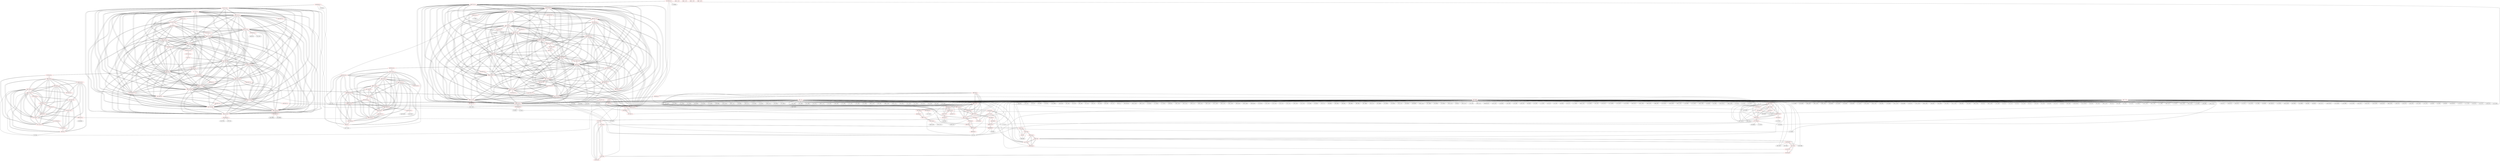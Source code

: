 graph {
	468 [label="(468) R35_T2" color=red]
	469 [label="(469) R52_T1"]
	467 [label="(467) T22_T1"]
	488 [label="(488) T14_T1"]
	489 [label="(489) T15_T1"]
	491 [label="(491) T17_T1"]
	490 [label="(490) T16_T1"]
	504 [label="(504) R35_T1"]
	469 [label="(469) R52_T1" color=red]
	474 [label="(474) D1"]
	468 [label="(468) R35_T2"]
	467 [label="(467) T22_T1"]
	470 [label="(470) R58_T1" color=red]
	471 [label="(471) R57_T1"]
	472 [label="(472) D2"]
	471 [label="(471) R57_T1" color=red]
	472 [label="(472) D2"]
	470 [label="(470) R58_T1"]
	472 [label="(472) D2" color=red]
	474 [label="(474) D1"]
	473 [label="(473) C8"]
	471 [label="(471) R57_T1"]
	470 [label="(470) R58_T1"]
	514 [label="(514) R15_P1"]
	473 [label="(473) C8" color=red]
	474 [label="(474) D1"]
	472 [label="(472) D2"]
	474 [label="(474) D1" color=red]
	472 [label="(472) D2"]
	473 [label="(473) C8"]
	469 [label="(469) R52_T1"]
	475 [label="(475) R36_T2" color=red]
	119 [label="(119) U402"]
	127 [label="(127) C407"]
	480 [label="(480) T18_T2"]
	476 [label="(476) R37_T2" color=red]
	98 [label="(98) C403"]
	119 [label="(119) U402"]
	481 [label="(481) T19_T2"]
	477 [label="(477) R38_T2" color=red]
	17 [label="(17) C213"]
	34 [label="(34) FB202"]
	13 [label="(13) C206"]
	40 [label="(40) U201"]
	36 [label="(36) C208"]
	482 [label="(482) T20_T2"]
	478 [label="(478) R39_T2" color=red]
	192 [label="(192) U702"]
	211 [label="(211) R705"]
	483 [label="(483) T21_T2"]
	479 [label="(479) R40_T2" color=red]
	482 [label="(482) T20_T2"]
	483 [label="(483) T21_T2"]
	481 [label="(481) T19_T2"]
	467 [label="(467) T22_T1"]
	480 [label="(480) T18_T2"]
	480 [label="(480) T18_T2" color=red]
	482 [label="(482) T20_T2"]
	483 [label="(483) T21_T2"]
	481 [label="(481) T19_T2"]
	479 [label="(479) R40_T2"]
	467 [label="(467) T22_T1"]
	475 [label="(475) R36_T2"]
	481 [label="(481) T19_T2" color=red]
	482 [label="(482) T20_T2"]
	483 [label="(483) T21_T2"]
	479 [label="(479) R40_T2"]
	467 [label="(467) T22_T1"]
	480 [label="(480) T18_T2"]
	476 [label="(476) R37_T2"]
	482 [label="(482) T20_T2" color=red]
	483 [label="(483) T21_T2"]
	481 [label="(481) T19_T2"]
	479 [label="(479) R40_T2"]
	467 [label="(467) T22_T1"]
	480 [label="(480) T18_T2"]
	477 [label="(477) R38_T2"]
	483 [label="(483) T21_T2" color=red]
	482 [label="(482) T20_T2"]
	481 [label="(481) T19_T2"]
	479 [label="(479) R40_T2"]
	467 [label="(467) T22_T1"]
	480 [label="(480) T18_T2"]
	478 [label="(478) R39_T2"]
	484 [label="(484) T10_T1" color=red]
	492 [label="(492) R23_T1"]
	500 [label="(500) R31_T1"]
	505 [label="(505) R27_T1_T"]
	485 [label="(485) T11_T1" color=red]
	497 [label="(497) R24_T1"]
	501 [label="(501) R32_T1"]
	494 [label="(494) R28_T1"]
	486 [label="(486) T12_T1" color=red]
	502 [label="(502) R33_T1"]
	495 [label="(495) R29_T1"]
	496 [label="(496) R25_T1"]
	487 [label="(487) T13_T1" color=red]
	503 [label="(503) R34_T1"]
	499 [label="(499) R30_T1"]
	498 [label="(498) R26_T1"]
	488 [label="(488) T14_T1" color=red]
	489 [label="(489) T15_T1"]
	491 [label="(491) T17_T1"]
	490 [label="(490) T16_T1"]
	504 [label="(504) R35_T1"]
	468 [label="(468) R35_T2"]
	500 [label="(500) R31_T1"]
	489 [label="(489) T15_T1" color=red]
	488 [label="(488) T14_T1"]
	491 [label="(491) T17_T1"]
	490 [label="(490) T16_T1"]
	504 [label="(504) R35_T1"]
	468 [label="(468) R35_T2"]
	501 [label="(501) R32_T1"]
	490 [label="(490) T16_T1" color=red]
	488 [label="(488) T14_T1"]
	489 [label="(489) T15_T1"]
	491 [label="(491) T17_T1"]
	504 [label="(504) R35_T1"]
	468 [label="(468) R35_T2"]
	502 [label="(502) R33_T1"]
	491 [label="(491) T17_T1" color=red]
	488 [label="(488) T14_T1"]
	489 [label="(489) T15_T1"]
	490 [label="(490) T16_T1"]
	504 [label="(504) R35_T1"]
	468 [label="(468) R35_T2"]
	503 [label="(503) R34_T1"]
	492 [label="(492) R23_T1" color=red]
	120 [label="(120) R411"]
	40 [label="(40) U201"]
	484 [label="(484) T10_T1"]
	493 [label="(493) R27_T1" color=red]
	505 [label="(505) R27_T1_T"]
	494 [label="(494) R28_T1" color=red]
	501 [label="(501) R32_T1"]
	485 [label="(485) T11_T1"]
	495 [label="(495) R29_T1" color=red]
	502 [label="(502) R33_T1"]
	486 [label="(486) T12_T1"]
	496 [label="(496) R25_T1" color=red]
	172 [label="(172) D607"]
	158 [label="(158) J601"]
	40 [label="(40) U201"]
	486 [label="(486) T12_T1"]
	497 [label="(497) R24_T1" color=red]
	409 [label="(409) J1101"]
	404 [label="(404) D1109"]
	387 [label="(387) D1101"]
	485 [label="(485) T11_T1"]
	498 [label="(498) R26_T1" color=red]
	40 [label="(40) U201"]
	487 [label="(487) T13_T1"]
	499 [label="(499) R30_T1" color=red]
	487 [label="(487) T13_T1"]
	503 [label="(503) R34_T1"]
	500 [label="(500) R31_T1" color=red]
	505 [label="(505) R27_T1_T"]
	484 [label="(484) T10_T1"]
	488 [label="(488) T14_T1"]
	501 [label="(501) R32_T1" color=red]
	489 [label="(489) T15_T1"]
	485 [label="(485) T11_T1"]
	494 [label="(494) R28_T1"]
	502 [label="(502) R33_T1" color=red]
	490 [label="(490) T16_T1"]
	495 [label="(495) R29_T1"]
	486 [label="(486) T12_T1"]
	503 [label="(503) R34_T1" color=red]
	491 [label="(491) T17_T1"]
	487 [label="(487) T13_T1"]
	499 [label="(499) R30_T1"]
	504 [label="(504) R35_T1" color=red]
	488 [label="(488) T14_T1"]
	489 [label="(489) T15_T1"]
	491 [label="(491) T17_T1"]
	490 [label="(490) T16_T1"]
	468 [label="(468) R35_T2"]
	505 [label="(505) R27_T1_T" color=red]
	500 [label="(500) R31_T1"]
	484 [label="(484) T10_T1"]
	493 [label="(493) R27_T1"]
	506 [label="(506) T3_P1" color=red]
	510 [label="(510) R14_P1"]
	511 [label="(511) T6_P1"]
	509 [label="(509) R13_P1"]
	508 [label="(508) R12_P1"]
	507 [label="(507) T2_P1"]
	507 [label="(507) T2_P1" color=red]
	509 [label="(509) R13_P1"]
	506 [label="(506) T3_P1"]
	508 [label="(508) R12_P1"]
	513 [label="(513) T5_P1"]
	514 [label="(514) R15_P1"]
	508 [label="(508) R12_P1" color=red]
	509 [label="(509) R13_P1"]
	506 [label="(506) T3_P1"]
	507 [label="(507) T2_P1"]
	509 [label="(509) R13_P1" color=red]
	523 [label="(523) T4_P1"]
	506 [label="(506) T3_P1"]
	508 [label="(508) R12_P1"]
	507 [label="(507) T2_P1"]
	510 [label="(510) R14_P1" color=red]
	266 [label="(266) U802"]
	267 [label="(267) R814"]
	285 [label="(285) Q806"]
	506 [label="(506) T3_P1"]
	511 [label="(511) T6_P1"]
	511 [label="(511) T6_P1" color=red]
	510 [label="(510) R14_P1"]
	506 [label="(506) T3_P1"]
	520 [label="(520) R22_P1"]
	512 [label="(512) R17_P1"]
	512 [label="(512) R17_P1" color=red]
	520 [label="(520) R22_P1"]
	511 [label="(511) T6_P1"]
	513 [label="(513) T5_P1" color=red]
	507 [label="(507) T2_P1"]
	514 [label="(514) R15_P1"]
	515 [label="(515) R16_P1"]
	516 [label="(516) R20_P1"]
	514 [label="(514) R15_P1" color=red]
	472 [label="(472) D2"]
	507 [label="(507) T2_P1"]
	513 [label="(513) T5_P1"]
	515 [label="(515) R16_P1" color=red]
	513 [label="(513) T5_P1"]
	516 [label="(516) R20_P1"]
	516 [label="(516) R20_P1" color=red]
	517 [label="(517) T8_P1"]
	515 [label="(515) R16_P1"]
	513 [label="(513) T5_P1"]
	517 [label="(517) T8_P1" color=red]
	518 [label="(518) T9_P1"]
	519 [label="(519) R21_P1"]
	521 [label="(521) R19_P1"]
	516 [label="(516) R20_P1"]
	518 [label="(518) T9_P1" color=red]
	520 [label="(520) R22_P1"]
	519 [label="(519) R21_P1"]
	517 [label="(517) T8_P1"]
	521 [label="(521) R19_P1"]
	519 [label="(519) R21_P1" color=red]
	518 [label="(518) T9_P1"]
	517 [label="(517) T8_P1"]
	521 [label="(521) R19_P1"]
	520 [label="(520) R22_P1" color=red]
	518 [label="(518) T9_P1"]
	511 [label="(511) T6_P1"]
	512 [label="(512) R17_P1"]
	521 [label="(521) R19_P1" color=red]
	518 [label="(518) T9_P1"]
	519 [label="(519) R21_P1"]
	517 [label="(517) T8_P1"]
	522 [label="(522) T7_P1"]
	522 [label="(522) T7_P1" color=red]
	524 [label="(524) R1"]
	523 [label="(523) T4_P1"]
	289 [label="(289) R818"]
	521 [label="(521) R19_P1"]
	523 [label="(523) T4_P1" color=red]
	509 [label="(509) R13_P1"]
	524 [label="(524) R1"]
	522 [label="(522) T7_P1"]
	289 [label="(289) R818"]
	524 [label="(524) R1" color=red]
	523 [label="(523) T4_P1"]
	522 [label="(522) T7_P1"]
	289 [label="(289) R818"]
	525 [label="(525) T22_T1_2" color=red]
	542 [label="(542) T10_T1_2"]
	543 [label="(543) T11_T1_2"]
	544 [label="(544) T12_T1_2"]
	545 [label="(545) T13_T1_2"]
	540 [label="(540) T20_T2_2"]
	546 [label="(546) T14_T1_2"]
	547 [label="(547) T15_T1_2"]
	538 [label="(538) T18_T2_2"]
	541 [label="(541) T21_T2_2"]
	539 [label="(539) T19_T2_2"]
	531 [label="(531) C8_2"]
	548 [label="(548) T16_T1_2"]
	549 [label="(549) T17_T1_2"]
	530 [label="(530) D2_2"]
	529 [label="(529) R57_T1_2"]
	526 [label="(526) R35_T2_2"]
	563 [label="(563) R52_T1_T_2"]
	537 [label="(537) R40_T2_2"]
	526 [label="(526) R35_T2_2" color=red]
	563 [label="(563) R52_T1_T_2"]
	525 [label="(525) T22_T1_2"]
	546 [label="(546) T14_T1_2"]
	547 [label="(547) T15_T1_2"]
	549 [label="(549) T17_T1_2"]
	548 [label="(548) T16_T1_2"]
	562 [label="(562) R35_T1_2"]
	527 [label="(527) R52_T1_2" color=red]
	532 [label="(532) D1_2"]
	563 [label="(563) R52_T1_T_2"]
	528 [label="(528) R58_T1_2" color=red]
	530 [label="(530) D2_2"]
	537 [label="(537) R40_T2_2"]
	551 [label="(551) R27_T1_2"]
	552 [label="(552) R28_T1_2"]
	553 [label="(553) R29_T1_2"]
	557 [label="(557) R30_T1_2"]
	562 [label="(562) R35_T1_2"]
	529 [label="(529) R57_T1_2"]
	529 [label="(529) R57_T1_2" color=red]
	542 [label="(542) T10_T1_2"]
	543 [label="(543) T11_T1_2"]
	544 [label="(544) T12_T1_2"]
	545 [label="(545) T13_T1_2"]
	540 [label="(540) T20_T2_2"]
	546 [label="(546) T14_T1_2"]
	547 [label="(547) T15_T1_2"]
	538 [label="(538) T18_T2_2"]
	541 [label="(541) T21_T2_2"]
	539 [label="(539) T19_T2_2"]
	531 [label="(531) C8_2"]
	548 [label="(548) T16_T1_2"]
	549 [label="(549) T17_T1_2"]
	530 [label="(530) D2_2"]
	525 [label="(525) T22_T1_2"]
	528 [label="(528) R58_T1_2"]
	530 [label="(530) D2_2" color=red]
	528 [label="(528) R58_T1_2"]
	537 [label="(537) R40_T2_2"]
	551 [label="(551) R27_T1_2"]
	552 [label="(552) R28_T1_2"]
	553 [label="(553) R29_T1_2"]
	557 [label="(557) R30_T1_2"]
	562 [label="(562) R35_T1_2"]
	542 [label="(542) T10_T1_2"]
	543 [label="(543) T11_T1_2"]
	544 [label="(544) T12_T1_2"]
	545 [label="(545) T13_T1_2"]
	540 [label="(540) T20_T2_2"]
	546 [label="(546) T14_T1_2"]
	547 [label="(547) T15_T1_2"]
	538 [label="(538) T18_T2_2"]
	541 [label="(541) T21_T2_2"]
	539 [label="(539) T19_T2_2"]
	531 [label="(531) C8_2"]
	548 [label="(548) T16_T1_2"]
	549 [label="(549) T17_T1_2"]
	525 [label="(525) T22_T1_2"]
	529 [label="(529) R57_T1_2"]
	532 [label="(532) D1_2"]
	572 [label="(572) R15_P1_2"]
	531 [label="(531) C8_2" color=red]
	542 [label="(542) T10_T1_2"]
	543 [label="(543) T11_T1_2"]
	544 [label="(544) T12_T1_2"]
	545 [label="(545) T13_T1_2"]
	540 [label="(540) T20_T2_2"]
	546 [label="(546) T14_T1_2"]
	547 [label="(547) T15_T1_2"]
	538 [label="(538) T18_T2_2"]
	541 [label="(541) T21_T2_2"]
	539 [label="(539) T19_T2_2"]
	548 [label="(548) T16_T1_2"]
	549 [label="(549) T17_T1_2"]
	530 [label="(530) D2_2"]
	525 [label="(525) T22_T1_2"]
	529 [label="(529) R57_T1_2"]
	532 [label="(532) D1_2"]
	532 [label="(532) D1_2" color=red]
	530 [label="(530) D2_2"]
	531 [label="(531) C8_2"]
	527 [label="(527) R52_T1_2"]
	533 [label="(533) R36_T2_2" color=red]
	335 [label="(335) R908"]
	341 [label="(341) JP904"]
	538 [label="(538) T18_T2_2"]
	534 [label="(534) R37_T2_2" color=red]
	254 [label="(254) K801"]
	248 [label="(248) D801"]
	283 [label="(283) R801"]
	240 [label="(240) Q801"]
	539 [label="(539) T19_T2_2"]
	535 [label="(535) R38_T2_2" color=red]
	187 [label="(187) J702"]
	201 [label="(201) R703"]
	540 [label="(540) T20_T2_2"]
	536 [label="(536) R39_T2_2" color=red]
	51 [label="(51) J301"]
	50 [label="(50) U302"]
	53 [label="(53) R310"]
	541 [label="(541) T21_T2_2"]
	537 [label="(537) R40_T2_2" color=red]
	530 [label="(530) D2_2"]
	528 [label="(528) R58_T1_2"]
	551 [label="(551) R27_T1_2"]
	552 [label="(552) R28_T1_2"]
	553 [label="(553) R29_T1_2"]
	557 [label="(557) R30_T1_2"]
	562 [label="(562) R35_T1_2"]
	540 [label="(540) T20_T2_2"]
	541 [label="(541) T21_T2_2"]
	539 [label="(539) T19_T2_2"]
	525 [label="(525) T22_T1_2"]
	538 [label="(538) T18_T2_2"]
	538 [label="(538) T18_T2_2" color=red]
	542 [label="(542) T10_T1_2"]
	543 [label="(543) T11_T1_2"]
	544 [label="(544) T12_T1_2"]
	545 [label="(545) T13_T1_2"]
	540 [label="(540) T20_T2_2"]
	546 [label="(546) T14_T1_2"]
	547 [label="(547) T15_T1_2"]
	541 [label="(541) T21_T2_2"]
	539 [label="(539) T19_T2_2"]
	531 [label="(531) C8_2"]
	548 [label="(548) T16_T1_2"]
	549 [label="(549) T17_T1_2"]
	530 [label="(530) D2_2"]
	525 [label="(525) T22_T1_2"]
	529 [label="(529) R57_T1_2"]
	537 [label="(537) R40_T2_2"]
	533 [label="(533) R36_T2_2"]
	539 [label="(539) T19_T2_2" color=red]
	542 [label="(542) T10_T1_2"]
	543 [label="(543) T11_T1_2"]
	544 [label="(544) T12_T1_2"]
	545 [label="(545) T13_T1_2"]
	540 [label="(540) T20_T2_2"]
	546 [label="(546) T14_T1_2"]
	547 [label="(547) T15_T1_2"]
	538 [label="(538) T18_T2_2"]
	541 [label="(541) T21_T2_2"]
	531 [label="(531) C8_2"]
	548 [label="(548) T16_T1_2"]
	549 [label="(549) T17_T1_2"]
	530 [label="(530) D2_2"]
	525 [label="(525) T22_T1_2"]
	529 [label="(529) R57_T1_2"]
	537 [label="(537) R40_T2_2"]
	534 [label="(534) R37_T2_2"]
	540 [label="(540) T20_T2_2" color=red]
	542 [label="(542) T10_T1_2"]
	543 [label="(543) T11_T1_2"]
	544 [label="(544) T12_T1_2"]
	545 [label="(545) T13_T1_2"]
	546 [label="(546) T14_T1_2"]
	547 [label="(547) T15_T1_2"]
	538 [label="(538) T18_T2_2"]
	541 [label="(541) T21_T2_2"]
	539 [label="(539) T19_T2_2"]
	531 [label="(531) C8_2"]
	548 [label="(548) T16_T1_2"]
	549 [label="(549) T17_T1_2"]
	530 [label="(530) D2_2"]
	525 [label="(525) T22_T1_2"]
	529 [label="(529) R57_T1_2"]
	537 [label="(537) R40_T2_2"]
	535 [label="(535) R38_T2_2"]
	541 [label="(541) T21_T2_2" color=red]
	542 [label="(542) T10_T1_2"]
	543 [label="(543) T11_T1_2"]
	544 [label="(544) T12_T1_2"]
	545 [label="(545) T13_T1_2"]
	540 [label="(540) T20_T2_2"]
	546 [label="(546) T14_T1_2"]
	547 [label="(547) T15_T1_2"]
	538 [label="(538) T18_T2_2"]
	539 [label="(539) T19_T2_2"]
	531 [label="(531) C8_2"]
	548 [label="(548) T16_T1_2"]
	549 [label="(549) T17_T1_2"]
	530 [label="(530) D2_2"]
	525 [label="(525) T22_T1_2"]
	529 [label="(529) R57_T1_2"]
	537 [label="(537) R40_T2_2"]
	536 [label="(536) R39_T2_2"]
	542 [label="(542) T10_T1_2" color=red]
	543 [label="(543) T11_T1_2"]
	544 [label="(544) T12_T1_2"]
	545 [label="(545) T13_T1_2"]
	540 [label="(540) T20_T2_2"]
	546 [label="(546) T14_T1_2"]
	547 [label="(547) T15_T1_2"]
	538 [label="(538) T18_T2_2"]
	541 [label="(541) T21_T2_2"]
	539 [label="(539) T19_T2_2"]
	531 [label="(531) C8_2"]
	548 [label="(548) T16_T1_2"]
	549 [label="(549) T17_T1_2"]
	530 [label="(530) D2_2"]
	525 [label="(525) T22_T1_2"]
	529 [label="(529) R57_T1_2"]
	550 [label="(550) R23_T1_2"]
	558 [label="(558) R31_T1_2"]
	551 [label="(551) R27_T1_2"]
	543 [label="(543) T11_T1_2" color=red]
	542 [label="(542) T10_T1_2"]
	544 [label="(544) T12_T1_2"]
	545 [label="(545) T13_T1_2"]
	540 [label="(540) T20_T2_2"]
	546 [label="(546) T14_T1_2"]
	547 [label="(547) T15_T1_2"]
	538 [label="(538) T18_T2_2"]
	541 [label="(541) T21_T2_2"]
	539 [label="(539) T19_T2_2"]
	531 [label="(531) C8_2"]
	548 [label="(548) T16_T1_2"]
	549 [label="(549) T17_T1_2"]
	530 [label="(530) D2_2"]
	525 [label="(525) T22_T1_2"]
	529 [label="(529) R57_T1_2"]
	555 [label="(555) R24_T1_2"]
	559 [label="(559) R32_T1_2"]
	552 [label="(552) R28_T1_2"]
	544 [label="(544) T12_T1_2" color=red]
	542 [label="(542) T10_T1_2"]
	543 [label="(543) T11_T1_2"]
	545 [label="(545) T13_T1_2"]
	540 [label="(540) T20_T2_2"]
	546 [label="(546) T14_T1_2"]
	547 [label="(547) T15_T1_2"]
	538 [label="(538) T18_T2_2"]
	541 [label="(541) T21_T2_2"]
	539 [label="(539) T19_T2_2"]
	531 [label="(531) C8_2"]
	548 [label="(548) T16_T1_2"]
	549 [label="(549) T17_T1_2"]
	530 [label="(530) D2_2"]
	525 [label="(525) T22_T1_2"]
	529 [label="(529) R57_T1_2"]
	560 [label="(560) R33_T1_2"]
	553 [label="(553) R29_T1_2"]
	554 [label="(554) R25_T1_2"]
	545 [label="(545) T13_T1_2" color=red]
	542 [label="(542) T10_T1_2"]
	543 [label="(543) T11_T1_2"]
	544 [label="(544) T12_T1_2"]
	540 [label="(540) T20_T2_2"]
	546 [label="(546) T14_T1_2"]
	547 [label="(547) T15_T1_2"]
	538 [label="(538) T18_T2_2"]
	541 [label="(541) T21_T2_2"]
	539 [label="(539) T19_T2_2"]
	531 [label="(531) C8_2"]
	548 [label="(548) T16_T1_2"]
	549 [label="(549) T17_T1_2"]
	530 [label="(530) D2_2"]
	525 [label="(525) T22_T1_2"]
	529 [label="(529) R57_T1_2"]
	561 [label="(561) R34_T1_2"]
	557 [label="(557) R30_T1_2"]
	556 [label="(556) R26_T1_2"]
	546 [label="(546) T14_T1_2" color=red]
	542 [label="(542) T10_T1_2"]
	543 [label="(543) T11_T1_2"]
	544 [label="(544) T12_T1_2"]
	545 [label="(545) T13_T1_2"]
	540 [label="(540) T20_T2_2"]
	547 [label="(547) T15_T1_2"]
	538 [label="(538) T18_T2_2"]
	541 [label="(541) T21_T2_2"]
	539 [label="(539) T19_T2_2"]
	531 [label="(531) C8_2"]
	548 [label="(548) T16_T1_2"]
	549 [label="(549) T17_T1_2"]
	530 [label="(530) D2_2"]
	525 [label="(525) T22_T1_2"]
	529 [label="(529) R57_T1_2"]
	562 [label="(562) R35_T1_2"]
	526 [label="(526) R35_T2_2"]
	558 [label="(558) R31_T1_2"]
	547 [label="(547) T15_T1_2" color=red]
	542 [label="(542) T10_T1_2"]
	543 [label="(543) T11_T1_2"]
	544 [label="(544) T12_T1_2"]
	545 [label="(545) T13_T1_2"]
	540 [label="(540) T20_T2_2"]
	546 [label="(546) T14_T1_2"]
	538 [label="(538) T18_T2_2"]
	541 [label="(541) T21_T2_2"]
	539 [label="(539) T19_T2_2"]
	531 [label="(531) C8_2"]
	548 [label="(548) T16_T1_2"]
	549 [label="(549) T17_T1_2"]
	530 [label="(530) D2_2"]
	525 [label="(525) T22_T1_2"]
	529 [label="(529) R57_T1_2"]
	562 [label="(562) R35_T1_2"]
	526 [label="(526) R35_T2_2"]
	559 [label="(559) R32_T1_2"]
	548 [label="(548) T16_T1_2" color=red]
	542 [label="(542) T10_T1_2"]
	543 [label="(543) T11_T1_2"]
	544 [label="(544) T12_T1_2"]
	545 [label="(545) T13_T1_2"]
	540 [label="(540) T20_T2_2"]
	546 [label="(546) T14_T1_2"]
	547 [label="(547) T15_T1_2"]
	538 [label="(538) T18_T2_2"]
	541 [label="(541) T21_T2_2"]
	539 [label="(539) T19_T2_2"]
	531 [label="(531) C8_2"]
	549 [label="(549) T17_T1_2"]
	530 [label="(530) D2_2"]
	525 [label="(525) T22_T1_2"]
	529 [label="(529) R57_T1_2"]
	562 [label="(562) R35_T1_2"]
	526 [label="(526) R35_T2_2"]
	560 [label="(560) R33_T1_2"]
	549 [label="(549) T17_T1_2" color=red]
	542 [label="(542) T10_T1_2"]
	543 [label="(543) T11_T1_2"]
	544 [label="(544) T12_T1_2"]
	545 [label="(545) T13_T1_2"]
	540 [label="(540) T20_T2_2"]
	546 [label="(546) T14_T1_2"]
	547 [label="(547) T15_T1_2"]
	538 [label="(538) T18_T2_2"]
	541 [label="(541) T21_T2_2"]
	539 [label="(539) T19_T2_2"]
	531 [label="(531) C8_2"]
	548 [label="(548) T16_T1_2"]
	530 [label="(530) D2_2"]
	525 [label="(525) T22_T1_2"]
	529 [label="(529) R57_T1_2"]
	562 [label="(562) R35_T1_2"]
	526 [label="(526) R35_T2_2"]
	561 [label="(561) R34_T1_2"]
	550 [label="(550) R23_T1_2" color=red]
	434 [label="(434) U1302"]
	542 [label="(542) T10_T1_2"]
	551 [label="(551) R27_T1_2" color=red]
	530 [label="(530) D2_2"]
	528 [label="(528) R58_T1_2"]
	537 [label="(537) R40_T2_2"]
	552 [label="(552) R28_T1_2"]
	553 [label="(553) R29_T1_2"]
	557 [label="(557) R30_T1_2"]
	562 [label="(562) R35_T1_2"]
	558 [label="(558) R31_T1_2"]
	542 [label="(542) T10_T1_2"]
	552 [label="(552) R28_T1_2" color=red]
	530 [label="(530) D2_2"]
	528 [label="(528) R58_T1_2"]
	537 [label="(537) R40_T2_2"]
	551 [label="(551) R27_T1_2"]
	553 [label="(553) R29_T1_2"]
	557 [label="(557) R30_T1_2"]
	562 [label="(562) R35_T1_2"]
	559 [label="(559) R32_T1_2"]
	543 [label="(543) T11_T1_2"]
	553 [label="(553) R29_T1_2" color=red]
	530 [label="(530) D2_2"]
	528 [label="(528) R58_T1_2"]
	537 [label="(537) R40_T2_2"]
	551 [label="(551) R27_T1_2"]
	552 [label="(552) R28_T1_2"]
	557 [label="(557) R30_T1_2"]
	562 [label="(562) R35_T1_2"]
	560 [label="(560) R33_T1_2"]
	544 [label="(544) T12_T1_2"]
	554 [label="(554) R25_T1_2" color=red]
	50 [label="(50) U302"]
	544 [label="(544) T12_T1_2"]
	555 [label="(555) R24_T1_2" color=red]
	434 [label="(434) U1302"]
	430 [label="(430) R1304"]
	543 [label="(543) T11_T1_2"]
	556 [label="(556) R26_T1_2" color=red]
	188 [label="(188) J703"]
	221 [label="(221) R707"]
	545 [label="(545) T13_T1_2"]
	557 [label="(557) R30_T1_2" color=red]
	530 [label="(530) D2_2"]
	528 [label="(528) R58_T1_2"]
	537 [label="(537) R40_T2_2"]
	551 [label="(551) R27_T1_2"]
	552 [label="(552) R28_T1_2"]
	553 [label="(553) R29_T1_2"]
	562 [label="(562) R35_T1_2"]
	545 [label="(545) T13_T1_2"]
	561 [label="(561) R34_T1_2"]
	558 [label="(558) R31_T1_2" color=red]
	551 [label="(551) R27_T1_2"]
	542 [label="(542) T10_T1_2"]
	546 [label="(546) T14_T1_2"]
	559 [label="(559) R32_T1_2" color=red]
	547 [label="(547) T15_T1_2"]
	543 [label="(543) T11_T1_2"]
	552 [label="(552) R28_T1_2"]
	560 [label="(560) R33_T1_2" color=red]
	548 [label="(548) T16_T1_2"]
	553 [label="(553) R29_T1_2"]
	544 [label="(544) T12_T1_2"]
	561 [label="(561) R34_T1_2" color=red]
	549 [label="(549) T17_T1_2"]
	545 [label="(545) T13_T1_2"]
	557 [label="(557) R30_T1_2"]
	562 [label="(562) R35_T1_2" color=red]
	530 [label="(530) D2_2"]
	528 [label="(528) R58_T1_2"]
	537 [label="(537) R40_T2_2"]
	551 [label="(551) R27_T1_2"]
	552 [label="(552) R28_T1_2"]
	553 [label="(553) R29_T1_2"]
	557 [label="(557) R30_T1_2"]
	546 [label="(546) T14_T1_2"]
	547 [label="(547) T15_T1_2"]
	549 [label="(549) T17_T1_2"]
	548 [label="(548) T16_T1_2"]
	526 [label="(526) R35_T2_2"]
	563 [label="(563) R52_T1_T_2" color=red]
	526 [label="(526) R35_T2_2"]
	525 [label="(525) T22_T1_2"]
	527 [label="(527) R52_T1_2"]
	564 [label="(564) T3_P1_2" color=red]
	581 [label="(581) T4_P1_2"]
	580 [label="(580) T7_P1_2"]
	571 [label="(571) T5_P1_2"]
	576 [label="(576) T9_P1_2"]
	575 [label="(575) T8_P1_2"]
	569 [label="(569) T6_P1_2"]
	565 [label="(565) T2_P1_2"]
	568 [label="(568) R14_P1_2"]
	567 [label="(567) R13_P1_2"]
	566 [label="(566) R12_P1_2"]
	565 [label="(565) T2_P1_2" color=red]
	564 [label="(564) T3_P1_2"]
	581 [label="(581) T4_P1_2"]
	580 [label="(580) T7_P1_2"]
	571 [label="(571) T5_P1_2"]
	576 [label="(576) T9_P1_2"]
	575 [label="(575) T8_P1_2"]
	569 [label="(569) T6_P1_2"]
	567 [label="(567) R13_P1_2"]
	566 [label="(566) R12_P1_2"]
	572 [label="(572) R15_P1_2"]
	566 [label="(566) R12_P1_2" color=red]
	577 [label="(577) R21_P1_2"]
	573 [label="(573) R16_P1_2"]
	570 [label="(570) R17_P1_2"]
	582 [label="(582) R1_2"]
	567 [label="(567) R13_P1_2"]
	564 [label="(564) T3_P1_2"]
	565 [label="(565) T2_P1_2"]
	567 [label="(567) R13_P1_2" color=red]
	581 [label="(581) T4_P1_2"]
	564 [label="(564) T3_P1_2"]
	566 [label="(566) R12_P1_2"]
	565 [label="(565) T2_P1_2"]
	568 [label="(568) R14_P1_2" color=red]
	136 [label="(136) JP401"]
	92 [label="(92) U401"]
	564 [label="(564) T3_P1_2"]
	569 [label="(569) T6_P1_2"]
	569 [label="(569) T6_P1_2" color=red]
	564 [label="(564) T3_P1_2"]
	581 [label="(581) T4_P1_2"]
	580 [label="(580) T7_P1_2"]
	571 [label="(571) T5_P1_2"]
	576 [label="(576) T9_P1_2"]
	575 [label="(575) T8_P1_2"]
	565 [label="(565) T2_P1_2"]
	568 [label="(568) R14_P1_2"]
	578 [label="(578) R22_P1_2"]
	570 [label="(570) R17_P1_2"]
	570 [label="(570) R17_P1_2" color=red]
	577 [label="(577) R21_P1_2"]
	573 [label="(573) R16_P1_2"]
	566 [label="(566) R12_P1_2"]
	582 [label="(582) R1_2"]
	578 [label="(578) R22_P1_2"]
	569 [label="(569) T6_P1_2"]
	571 [label="(571) T5_P1_2" color=red]
	564 [label="(564) T3_P1_2"]
	581 [label="(581) T4_P1_2"]
	580 [label="(580) T7_P1_2"]
	576 [label="(576) T9_P1_2"]
	575 [label="(575) T8_P1_2"]
	569 [label="(569) T6_P1_2"]
	565 [label="(565) T2_P1_2"]
	572 [label="(572) R15_P1_2"]
	573 [label="(573) R16_P1_2"]
	574 [label="(574) R20_P1_2"]
	572 [label="(572) R15_P1_2" color=red]
	530 [label="(530) D2_2"]
	565 [label="(565) T2_P1_2"]
	571 [label="(571) T5_P1_2"]
	573 [label="(573) R16_P1_2" color=red]
	577 [label="(577) R21_P1_2"]
	566 [label="(566) R12_P1_2"]
	570 [label="(570) R17_P1_2"]
	582 [label="(582) R1_2"]
	571 [label="(571) T5_P1_2"]
	574 [label="(574) R20_P1_2"]
	574 [label="(574) R20_P1_2" color=red]
	575 [label="(575) T8_P1_2"]
	573 [label="(573) R16_P1_2"]
	571 [label="(571) T5_P1_2"]
	575 [label="(575) T8_P1_2" color=red]
	564 [label="(564) T3_P1_2"]
	581 [label="(581) T4_P1_2"]
	580 [label="(580) T7_P1_2"]
	571 [label="(571) T5_P1_2"]
	576 [label="(576) T9_P1_2"]
	569 [label="(569) T6_P1_2"]
	565 [label="(565) T2_P1_2"]
	577 [label="(577) R21_P1_2"]
	579 [label="(579) R19_P1_2"]
	574 [label="(574) R20_P1_2"]
	576 [label="(576) T9_P1_2" color=red]
	578 [label="(578) R22_P1_2"]
	564 [label="(564) T3_P1_2"]
	581 [label="(581) T4_P1_2"]
	580 [label="(580) T7_P1_2"]
	571 [label="(571) T5_P1_2"]
	575 [label="(575) T8_P1_2"]
	569 [label="(569) T6_P1_2"]
	565 [label="(565) T2_P1_2"]
	577 [label="(577) R21_P1_2"]
	579 [label="(579) R19_P1_2"]
	577 [label="(577) R21_P1_2" color=red]
	573 [label="(573) R16_P1_2"]
	566 [label="(566) R12_P1_2"]
	570 [label="(570) R17_P1_2"]
	582 [label="(582) R1_2"]
	576 [label="(576) T9_P1_2"]
	575 [label="(575) T8_P1_2"]
	579 [label="(579) R19_P1_2"]
	578 [label="(578) R22_P1_2" color=red]
	576 [label="(576) T9_P1_2"]
	569 [label="(569) T6_P1_2"]
	570 [label="(570) R17_P1_2"]
	579 [label="(579) R19_P1_2" color=red]
	576 [label="(576) T9_P1_2"]
	577 [label="(577) R21_P1_2"]
	575 [label="(575) T8_P1_2"]
	580 [label="(580) T7_P1_2"]
	580 [label="(580) T7_P1_2" color=red]
	564 [label="(564) T3_P1_2"]
	581 [label="(581) T4_P1_2"]
	571 [label="(571) T5_P1_2"]
	576 [label="(576) T9_P1_2"]
	575 [label="(575) T8_P1_2"]
	569 [label="(569) T6_P1_2"]
	565 [label="(565) T2_P1_2"]
	582 [label="(582) R1_2"]
	135 [label="(135) R403"]
	579 [label="(579) R19_P1_2"]
	581 [label="(581) T4_P1_2" color=red]
	564 [label="(564) T3_P1_2"]
	580 [label="(580) T7_P1_2"]
	571 [label="(571) T5_P1_2"]
	576 [label="(576) T9_P1_2"]
	575 [label="(575) T8_P1_2"]
	569 [label="(569) T6_P1_2"]
	565 [label="(565) T2_P1_2"]
	567 [label="(567) R13_P1_2"]
	582 [label="(582) R1_2"]
	135 [label="(135) R403"]
	582 [label="(582) R1_2" color=red]
	581 [label="(581) T4_P1_2"]
	580 [label="(580) T7_P1_2"]
	135 [label="(135) R403"]
	577 [label="(577) R21_P1_2"]
	573 [label="(573) R16_P1_2"]
	566 [label="(566) R12_P1_2"]
	570 [label="(570) R17_P1_2"]
	583 [label="(583) T22_T1_3" color=red]
	600 [label="(600) T10_T1_3"]
	601 [label="(601) T11_T1_3"]
	602 [label="(602) T12_T1_3"]
	603 [label="(603) T13_T1_3"]
	598 [label="(598) T20_T2_3"]
	604 [label="(604) T14_T1_3"]
	605 [label="(605) T15_T1_3"]
	596 [label="(596) T18_T2_3"]
	599 [label="(599) T21_T2_3"]
	597 [label="(597) T19_T2_3"]
	589 [label="(589) C8_3"]
	606 [label="(606) T16_T1_3"]
	607 [label="(607) T17_T1_3"]
	588 [label="(588) D2_3"]
	587 [label="(587) R57_T1_3"]
	584 [label="(584) R35_T2_3"]
	585 [label="(585) R52_T1_3"]
	595 [label="(595) R40_T2_3"]
	584 [label="(584) R35_T2_3" color=red]
	585 [label="(585) R52_T1_3"]
	583 [label="(583) T22_T1_3"]
	604 [label="(604) T14_T1_3"]
	605 [label="(605) T15_T1_3"]
	607 [label="(607) T17_T1_3"]
	606 [label="(606) T16_T1_3"]
	620 [label="(620) R35_T1_3"]
	585 [label="(585) R52_T1_3" color=red]
	590 [label="(590) D1_3"]
	584 [label="(584) R35_T2_3"]
	583 [label="(583) T22_T1_3"]
	586 [label="(586) R58_T1_3" color=red]
	588 [label="(588) D2_3"]
	595 [label="(595) R40_T2_3"]
	609 [label="(609) R27_T1_3"]
	610 [label="(610) R28_T1_3"]
	611 [label="(611) R29_T1_3"]
	615 [label="(615) R30_T1_3"]
	620 [label="(620) R35_T1_3"]
	621 [label="(621) R58_T1_T_3"]
	587 [label="(587) R57_T1_3" color=red]
	600 [label="(600) T10_T1_3"]
	601 [label="(601) T11_T1_3"]
	602 [label="(602) T12_T1_3"]
	603 [label="(603) T13_T1_3"]
	598 [label="(598) T20_T2_3"]
	604 [label="(604) T14_T1_3"]
	605 [label="(605) T15_T1_3"]
	596 [label="(596) T18_T2_3"]
	599 [label="(599) T21_T2_3"]
	597 [label="(597) T19_T2_3"]
	589 [label="(589) C8_3"]
	606 [label="(606) T16_T1_3"]
	607 [label="(607) T17_T1_3"]
	588 [label="(588) D2_3"]
	583 [label="(583) T22_T1_3"]
	621 [label="(621) R58_T1_T_3"]
	588 [label="(588) D2_3" color=red]
	586 [label="(586) R58_T1_3"]
	595 [label="(595) R40_T2_3"]
	609 [label="(609) R27_T1_3"]
	610 [label="(610) R28_T1_3"]
	611 [label="(611) R29_T1_3"]
	615 [label="(615) R30_T1_3"]
	620 [label="(620) R35_T1_3"]
	600 [label="(600) T10_T1_3"]
	601 [label="(601) T11_T1_3"]
	602 [label="(602) T12_T1_3"]
	603 [label="(603) T13_T1_3"]
	598 [label="(598) T20_T2_3"]
	604 [label="(604) T14_T1_3"]
	605 [label="(605) T15_T1_3"]
	596 [label="(596) T18_T2_3"]
	599 [label="(599) T21_T2_3"]
	597 [label="(597) T19_T2_3"]
	589 [label="(589) C8_3"]
	606 [label="(606) T16_T1_3"]
	607 [label="(607) T17_T1_3"]
	583 [label="(583) T22_T1_3"]
	587 [label="(587) R57_T1_3"]
	590 [label="(590) D1_3"]
	621 [label="(621) R58_T1_T_3"]
	630 [label="(630) R15_P1_3"]
	589 [label="(589) C8_3" color=red]
	600 [label="(600) T10_T1_3"]
	601 [label="(601) T11_T1_3"]
	602 [label="(602) T12_T1_3"]
	603 [label="(603) T13_T1_3"]
	598 [label="(598) T20_T2_3"]
	604 [label="(604) T14_T1_3"]
	605 [label="(605) T15_T1_3"]
	596 [label="(596) T18_T2_3"]
	599 [label="(599) T21_T2_3"]
	597 [label="(597) T19_T2_3"]
	606 [label="(606) T16_T1_3"]
	607 [label="(607) T17_T1_3"]
	588 [label="(588) D2_3"]
	583 [label="(583) T22_T1_3"]
	587 [label="(587) R57_T1_3"]
	590 [label="(590) D1_3"]
	590 [label="(590) D1_3" color=red]
	588 [label="(588) D2_3"]
	589 [label="(589) C8_3"]
	585 [label="(585) R52_T1_3"]
	591 [label="(591) R36_T2_3" color=red]
	79 [label="(79) R315"]
	51 [label="(51) J301"]
	596 [label="(596) T18_T2_3"]
	592 [label="(592) R37_T2_3" color=red]
	181 [label="(181) D616"]
	151 [label="(151) R601"]
	40 [label="(40) U201"]
	597 [label="(597) T19_T2_3"]
	593 [label="(593) R38_T2_3" color=red]
	119 [label="(119) U402"]
	125 [label="(125) C404"]
	598 [label="(598) T20_T2_3"]
	594 [label="(594) R39_T2_3" color=red]
	434 [label="(434) U1302"]
	599 [label="(599) T21_T2_3"]
	595 [label="(595) R40_T2_3" color=red]
	588 [label="(588) D2_3"]
	586 [label="(586) R58_T1_3"]
	609 [label="(609) R27_T1_3"]
	610 [label="(610) R28_T1_3"]
	611 [label="(611) R29_T1_3"]
	615 [label="(615) R30_T1_3"]
	620 [label="(620) R35_T1_3"]
	598 [label="(598) T20_T2_3"]
	599 [label="(599) T21_T2_3"]
	597 [label="(597) T19_T2_3"]
	583 [label="(583) T22_T1_3"]
	596 [label="(596) T18_T2_3"]
	596 [label="(596) T18_T2_3" color=red]
	600 [label="(600) T10_T1_3"]
	601 [label="(601) T11_T1_3"]
	602 [label="(602) T12_T1_3"]
	603 [label="(603) T13_T1_3"]
	598 [label="(598) T20_T2_3"]
	604 [label="(604) T14_T1_3"]
	605 [label="(605) T15_T1_3"]
	599 [label="(599) T21_T2_3"]
	597 [label="(597) T19_T2_3"]
	589 [label="(589) C8_3"]
	606 [label="(606) T16_T1_3"]
	607 [label="(607) T17_T1_3"]
	588 [label="(588) D2_3"]
	583 [label="(583) T22_T1_3"]
	587 [label="(587) R57_T1_3"]
	595 [label="(595) R40_T2_3"]
	591 [label="(591) R36_T2_3"]
	597 [label="(597) T19_T2_3" color=red]
	600 [label="(600) T10_T1_3"]
	601 [label="(601) T11_T1_3"]
	602 [label="(602) T12_T1_3"]
	603 [label="(603) T13_T1_3"]
	598 [label="(598) T20_T2_3"]
	604 [label="(604) T14_T1_3"]
	605 [label="(605) T15_T1_3"]
	596 [label="(596) T18_T2_3"]
	599 [label="(599) T21_T2_3"]
	589 [label="(589) C8_3"]
	606 [label="(606) T16_T1_3"]
	607 [label="(607) T17_T1_3"]
	588 [label="(588) D2_3"]
	583 [label="(583) T22_T1_3"]
	587 [label="(587) R57_T1_3"]
	595 [label="(595) R40_T2_3"]
	592 [label="(592) R37_T2_3"]
	598 [label="(598) T20_T2_3" color=red]
	600 [label="(600) T10_T1_3"]
	601 [label="(601) T11_T1_3"]
	602 [label="(602) T12_T1_3"]
	603 [label="(603) T13_T1_3"]
	604 [label="(604) T14_T1_3"]
	605 [label="(605) T15_T1_3"]
	596 [label="(596) T18_T2_3"]
	599 [label="(599) T21_T2_3"]
	597 [label="(597) T19_T2_3"]
	589 [label="(589) C8_3"]
	606 [label="(606) T16_T1_3"]
	607 [label="(607) T17_T1_3"]
	588 [label="(588) D2_3"]
	583 [label="(583) T22_T1_3"]
	587 [label="(587) R57_T1_3"]
	595 [label="(595) R40_T2_3"]
	593 [label="(593) R38_T2_3"]
	599 [label="(599) T21_T2_3" color=red]
	600 [label="(600) T10_T1_3"]
	601 [label="(601) T11_T1_3"]
	602 [label="(602) T12_T1_3"]
	603 [label="(603) T13_T1_3"]
	598 [label="(598) T20_T2_3"]
	604 [label="(604) T14_T1_3"]
	605 [label="(605) T15_T1_3"]
	596 [label="(596) T18_T2_3"]
	597 [label="(597) T19_T2_3"]
	589 [label="(589) C8_3"]
	606 [label="(606) T16_T1_3"]
	607 [label="(607) T17_T1_3"]
	588 [label="(588) D2_3"]
	583 [label="(583) T22_T1_3"]
	587 [label="(587) R57_T1_3"]
	595 [label="(595) R40_T2_3"]
	594 [label="(594) R39_T2_3"]
	600 [label="(600) T10_T1_3" color=red]
	601 [label="(601) T11_T1_3"]
	602 [label="(602) T12_T1_3"]
	603 [label="(603) T13_T1_3"]
	598 [label="(598) T20_T2_3"]
	604 [label="(604) T14_T1_3"]
	605 [label="(605) T15_T1_3"]
	596 [label="(596) T18_T2_3"]
	599 [label="(599) T21_T2_3"]
	597 [label="(597) T19_T2_3"]
	589 [label="(589) C8_3"]
	606 [label="(606) T16_T1_3"]
	607 [label="(607) T17_T1_3"]
	588 [label="(588) D2_3"]
	583 [label="(583) T22_T1_3"]
	587 [label="(587) R57_T1_3"]
	608 [label="(608) R23_T1_3"]
	616 [label="(616) R31_T1_3"]
	609 [label="(609) R27_T1_3"]
	601 [label="(601) T11_T1_3" color=red]
	600 [label="(600) T10_T1_3"]
	602 [label="(602) T12_T1_3"]
	603 [label="(603) T13_T1_3"]
	598 [label="(598) T20_T2_3"]
	604 [label="(604) T14_T1_3"]
	605 [label="(605) T15_T1_3"]
	596 [label="(596) T18_T2_3"]
	599 [label="(599) T21_T2_3"]
	597 [label="(597) T19_T2_3"]
	589 [label="(589) C8_3"]
	606 [label="(606) T16_T1_3"]
	607 [label="(607) T17_T1_3"]
	588 [label="(588) D2_3"]
	583 [label="(583) T22_T1_3"]
	587 [label="(587) R57_T1_3"]
	613 [label="(613) R24_T1_3"]
	617 [label="(617) R32_T1_3"]
	610 [label="(610) R28_T1_3"]
	602 [label="(602) T12_T1_3" color=red]
	600 [label="(600) T10_T1_3"]
	601 [label="(601) T11_T1_3"]
	603 [label="(603) T13_T1_3"]
	598 [label="(598) T20_T2_3"]
	604 [label="(604) T14_T1_3"]
	605 [label="(605) T15_T1_3"]
	596 [label="(596) T18_T2_3"]
	599 [label="(599) T21_T2_3"]
	597 [label="(597) T19_T2_3"]
	589 [label="(589) C8_3"]
	606 [label="(606) T16_T1_3"]
	607 [label="(607) T17_T1_3"]
	588 [label="(588) D2_3"]
	583 [label="(583) T22_T1_3"]
	587 [label="(587) R57_T1_3"]
	618 [label="(618) R33_T1_3"]
	611 [label="(611) R29_T1_3"]
	612 [label="(612) R25_T1_3"]
	603 [label="(603) T13_T1_3" color=red]
	600 [label="(600) T10_T1_3"]
	601 [label="(601) T11_T1_3"]
	602 [label="(602) T12_T1_3"]
	598 [label="(598) T20_T2_3"]
	604 [label="(604) T14_T1_3"]
	605 [label="(605) T15_T1_3"]
	596 [label="(596) T18_T2_3"]
	599 [label="(599) T21_T2_3"]
	597 [label="(597) T19_T2_3"]
	589 [label="(589) C8_3"]
	606 [label="(606) T16_T1_3"]
	607 [label="(607) T17_T1_3"]
	588 [label="(588) D2_3"]
	583 [label="(583) T22_T1_3"]
	587 [label="(587) R57_T1_3"]
	619 [label="(619) R34_T1_3"]
	615 [label="(615) R30_T1_3"]
	614 [label="(614) R26_T1_3"]
	604 [label="(604) T14_T1_3" color=red]
	600 [label="(600) T10_T1_3"]
	601 [label="(601) T11_T1_3"]
	602 [label="(602) T12_T1_3"]
	603 [label="(603) T13_T1_3"]
	598 [label="(598) T20_T2_3"]
	605 [label="(605) T15_T1_3"]
	596 [label="(596) T18_T2_3"]
	599 [label="(599) T21_T2_3"]
	597 [label="(597) T19_T2_3"]
	589 [label="(589) C8_3"]
	606 [label="(606) T16_T1_3"]
	607 [label="(607) T17_T1_3"]
	588 [label="(588) D2_3"]
	583 [label="(583) T22_T1_3"]
	587 [label="(587) R57_T1_3"]
	620 [label="(620) R35_T1_3"]
	584 [label="(584) R35_T2_3"]
	616 [label="(616) R31_T1_3"]
	605 [label="(605) T15_T1_3" color=red]
	600 [label="(600) T10_T1_3"]
	601 [label="(601) T11_T1_3"]
	602 [label="(602) T12_T1_3"]
	603 [label="(603) T13_T1_3"]
	598 [label="(598) T20_T2_3"]
	604 [label="(604) T14_T1_3"]
	596 [label="(596) T18_T2_3"]
	599 [label="(599) T21_T2_3"]
	597 [label="(597) T19_T2_3"]
	589 [label="(589) C8_3"]
	606 [label="(606) T16_T1_3"]
	607 [label="(607) T17_T1_3"]
	588 [label="(588) D2_3"]
	583 [label="(583) T22_T1_3"]
	587 [label="(587) R57_T1_3"]
	620 [label="(620) R35_T1_3"]
	584 [label="(584) R35_T2_3"]
	617 [label="(617) R32_T1_3"]
	606 [label="(606) T16_T1_3" color=red]
	600 [label="(600) T10_T1_3"]
	601 [label="(601) T11_T1_3"]
	602 [label="(602) T12_T1_3"]
	603 [label="(603) T13_T1_3"]
	598 [label="(598) T20_T2_3"]
	604 [label="(604) T14_T1_3"]
	605 [label="(605) T15_T1_3"]
	596 [label="(596) T18_T2_3"]
	599 [label="(599) T21_T2_3"]
	597 [label="(597) T19_T2_3"]
	589 [label="(589) C8_3"]
	607 [label="(607) T17_T1_3"]
	588 [label="(588) D2_3"]
	583 [label="(583) T22_T1_3"]
	587 [label="(587) R57_T1_3"]
	620 [label="(620) R35_T1_3"]
	584 [label="(584) R35_T2_3"]
	618 [label="(618) R33_T1_3"]
	607 [label="(607) T17_T1_3" color=red]
	600 [label="(600) T10_T1_3"]
	601 [label="(601) T11_T1_3"]
	602 [label="(602) T12_T1_3"]
	603 [label="(603) T13_T1_3"]
	598 [label="(598) T20_T2_3"]
	604 [label="(604) T14_T1_3"]
	605 [label="(605) T15_T1_3"]
	596 [label="(596) T18_T2_3"]
	599 [label="(599) T21_T2_3"]
	597 [label="(597) T19_T2_3"]
	589 [label="(589) C8_3"]
	606 [label="(606) T16_T1_3"]
	588 [label="(588) D2_3"]
	583 [label="(583) T22_T1_3"]
	587 [label="(587) R57_T1_3"]
	620 [label="(620) R35_T1_3"]
	584 [label="(584) R35_T2_3"]
	619 [label="(619) R34_T1_3"]
	608 [label="(608) R23_T1_3" color=red]
	77 [label="(77) R307"]
	50 [label="(50) U302"]
	600 [label="(600) T10_T1_3"]
	609 [label="(609) R27_T1_3" color=red]
	588 [label="(588) D2_3"]
	586 [label="(586) R58_T1_3"]
	595 [label="(595) R40_T2_3"]
	610 [label="(610) R28_T1_3"]
	611 [label="(611) R29_T1_3"]
	615 [label="(615) R30_T1_3"]
	620 [label="(620) R35_T1_3"]
	616 [label="(616) R31_T1_3"]
	600 [label="(600) T10_T1_3"]
	610 [label="(610) R28_T1_3" color=red]
	588 [label="(588) D2_3"]
	586 [label="(586) R58_T1_3"]
	595 [label="(595) R40_T2_3"]
	609 [label="(609) R27_T1_3"]
	611 [label="(611) R29_T1_3"]
	615 [label="(615) R30_T1_3"]
	620 [label="(620) R35_T1_3"]
	617 [label="(617) R32_T1_3"]
	601 [label="(601) T11_T1_3"]
	611 [label="(611) R29_T1_3" color=red]
	588 [label="(588) D2_3"]
	586 [label="(586) R58_T1_3"]
	595 [label="(595) R40_T2_3"]
	609 [label="(609) R27_T1_3"]
	610 [label="(610) R28_T1_3"]
	615 [label="(615) R30_T1_3"]
	620 [label="(620) R35_T1_3"]
	618 [label="(618) R33_T1_3"]
	602 [label="(602) T12_T1_3"]
	612 [label="(612) R25_T1_3" color=red]
	12 [label="(12) FB201"]
	40 [label="(40) U201"]
	36 [label="(36) C208"]
	17 [label="(17) C213"]
	602 [label="(602) T12_T1_3"]
	613 [label="(613) R24_T1_3" color=red]
	40 [label="(40) U201"]
	601 [label="(601) T11_T1_3"]
	614 [label="(614) R26_T1_3" color=red]
	152 [label="(152) R602"]
	156 [label="(156) J603"]
	603 [label="(603) T13_T1_3"]
	615 [label="(615) R30_T1_3" color=red]
	588 [label="(588) D2_3"]
	586 [label="(586) R58_T1_3"]
	595 [label="(595) R40_T2_3"]
	609 [label="(609) R27_T1_3"]
	610 [label="(610) R28_T1_3"]
	611 [label="(611) R29_T1_3"]
	620 [label="(620) R35_T1_3"]
	603 [label="(603) T13_T1_3"]
	619 [label="(619) R34_T1_3"]
	616 [label="(616) R31_T1_3" color=red]
	609 [label="(609) R27_T1_3"]
	600 [label="(600) T10_T1_3"]
	604 [label="(604) T14_T1_3"]
	617 [label="(617) R32_T1_3" color=red]
	605 [label="(605) T15_T1_3"]
	601 [label="(601) T11_T1_3"]
	610 [label="(610) R28_T1_3"]
	618 [label="(618) R33_T1_3" color=red]
	606 [label="(606) T16_T1_3"]
	611 [label="(611) R29_T1_3"]
	602 [label="(602) T12_T1_3"]
	619 [label="(619) R34_T1_3" color=red]
	607 [label="(607) T17_T1_3"]
	603 [label="(603) T13_T1_3"]
	615 [label="(615) R30_T1_3"]
	620 [label="(620) R35_T1_3" color=red]
	588 [label="(588) D2_3"]
	586 [label="(586) R58_T1_3"]
	595 [label="(595) R40_T2_3"]
	609 [label="(609) R27_T1_3"]
	610 [label="(610) R28_T1_3"]
	611 [label="(611) R29_T1_3"]
	615 [label="(615) R30_T1_3"]
	604 [label="(604) T14_T1_3"]
	605 [label="(605) T15_T1_3"]
	607 [label="(607) T17_T1_3"]
	606 [label="(606) T16_T1_3"]
	584 [label="(584) R35_T2_3"]
	621 [label="(621) R58_T1_T_3" color=red]
	587 [label="(587) R57_T1_3"]
	588 [label="(588) D2_3"]
	586 [label="(586) R58_T1_3"]
	622 [label="(622) T3_P1_3" color=red]
	639 [label="(639) T4_P1_3"]
	638 [label="(638) T7_P1_3"]
	629 [label="(629) T5_P1_3"]
	634 [label="(634) T9_P1_3"]
	633 [label="(633) T8_P1_3"]
	627 [label="(627) T6_P1_3"]
	623 [label="(623) T2_P1_3"]
	626 [label="(626) R14_P1_3"]
	625 [label="(625) R13_P1_3"]
	624 [label="(624) R12_P1_3"]
	623 [label="(623) T2_P1_3" color=red]
	622 [label="(622) T3_P1_3"]
	639 [label="(639) T4_P1_3"]
	638 [label="(638) T7_P1_3"]
	629 [label="(629) T5_P1_3"]
	634 [label="(634) T9_P1_3"]
	633 [label="(633) T8_P1_3"]
	627 [label="(627) T6_P1_3"]
	625 [label="(625) R13_P1_3"]
	624 [label="(624) R12_P1_3"]
	630 [label="(630) R15_P1_3"]
	624 [label="(624) R12_P1_3" color=red]
	635 [label="(635) R21_P1_3"]
	631 [label="(631) R16_P1_3"]
	628 [label="(628) R17_P1_3"]
	640 [label="(640) R1_3"]
	625 [label="(625) R13_P1_3"]
	622 [label="(622) T3_P1_3"]
	623 [label="(623) T2_P1_3"]
	625 [label="(625) R13_P1_3" color=red]
	639 [label="(639) T4_P1_3"]
	622 [label="(622) T3_P1_3"]
	624 [label="(624) R12_P1_3"]
	623 [label="(623) T2_P1_3"]
	626 [label="(626) R14_P1_3" color=red]
	418 [label="(418) R1203"]
	416 [label="(416) Q1201"]
	622 [label="(622) T3_P1_3"]
	627 [label="(627) T6_P1_3"]
	627 [label="(627) T6_P1_3" color=red]
	622 [label="(622) T3_P1_3"]
	639 [label="(639) T4_P1_3"]
	638 [label="(638) T7_P1_3"]
	629 [label="(629) T5_P1_3"]
	634 [label="(634) T9_P1_3"]
	633 [label="(633) T8_P1_3"]
	623 [label="(623) T2_P1_3"]
	626 [label="(626) R14_P1_3"]
	636 [label="(636) R22_P1_3"]
	628 [label="(628) R17_P1_3"]
	628 [label="(628) R17_P1_3" color=red]
	635 [label="(635) R21_P1_3"]
	631 [label="(631) R16_P1_3"]
	624 [label="(624) R12_P1_3"]
	640 [label="(640) R1_3"]
	636 [label="(636) R22_P1_3"]
	627 [label="(627) T6_P1_3"]
	629 [label="(629) T5_P1_3" color=red]
	622 [label="(622) T3_P1_3"]
	639 [label="(639) T4_P1_3"]
	638 [label="(638) T7_P1_3"]
	634 [label="(634) T9_P1_3"]
	633 [label="(633) T8_P1_3"]
	627 [label="(627) T6_P1_3"]
	623 [label="(623) T2_P1_3"]
	630 [label="(630) R15_P1_3"]
	631 [label="(631) R16_P1_3"]
	632 [label="(632) R20_P1_3"]
	630 [label="(630) R15_P1_3" color=red]
	588 [label="(588) D2_3"]
	623 [label="(623) T2_P1_3"]
	629 [label="(629) T5_P1_3"]
	631 [label="(631) R16_P1_3" color=red]
	635 [label="(635) R21_P1_3"]
	624 [label="(624) R12_P1_3"]
	628 [label="(628) R17_P1_3"]
	640 [label="(640) R1_3"]
	629 [label="(629) T5_P1_3"]
	632 [label="(632) R20_P1_3"]
	632 [label="(632) R20_P1_3" color=red]
	633 [label="(633) T8_P1_3"]
	631 [label="(631) R16_P1_3"]
	629 [label="(629) T5_P1_3"]
	633 [label="(633) T8_P1_3" color=red]
	622 [label="(622) T3_P1_3"]
	639 [label="(639) T4_P1_3"]
	638 [label="(638) T7_P1_3"]
	629 [label="(629) T5_P1_3"]
	634 [label="(634) T9_P1_3"]
	627 [label="(627) T6_P1_3"]
	623 [label="(623) T2_P1_3"]
	635 [label="(635) R21_P1_3"]
	637 [label="(637) R19_P1_3"]
	632 [label="(632) R20_P1_3"]
	634 [label="(634) T9_P1_3" color=red]
	636 [label="(636) R22_P1_3"]
	622 [label="(622) T3_P1_3"]
	639 [label="(639) T4_P1_3"]
	638 [label="(638) T7_P1_3"]
	629 [label="(629) T5_P1_3"]
	633 [label="(633) T8_P1_3"]
	627 [label="(627) T6_P1_3"]
	623 [label="(623) T2_P1_3"]
	635 [label="(635) R21_P1_3"]
	637 [label="(637) R19_P1_3"]
	635 [label="(635) R21_P1_3" color=red]
	631 [label="(631) R16_P1_3"]
	624 [label="(624) R12_P1_3"]
	628 [label="(628) R17_P1_3"]
	640 [label="(640) R1_3"]
	634 [label="(634) T9_P1_3"]
	633 [label="(633) T8_P1_3"]
	637 [label="(637) R19_P1_3"]
	636 [label="(636) R22_P1_3" color=red]
	634 [label="(634) T9_P1_3"]
	627 [label="(627) T6_P1_3"]
	628 [label="(628) R17_P1_3"]
	637 [label="(637) R19_P1_3" color=red]
	634 [label="(634) T9_P1_3"]
	635 [label="(635) R21_P1_3"]
	633 [label="(633) T8_P1_3"]
	638 [label="(638) T7_P1_3"]
	638 [label="(638) T7_P1_3" color=red]
	622 [label="(622) T3_P1_3"]
	639 [label="(639) T4_P1_3"]
	629 [label="(629) T5_P1_3"]
	634 [label="(634) T9_P1_3"]
	633 [label="(633) T8_P1_3"]
	627 [label="(627) T6_P1_3"]
	623 [label="(623) T2_P1_3"]
	640 [label="(640) R1_3"]
	427 [label="(427) U1201"]
	637 [label="(637) R19_P1_3"]
	639 [label="(639) T4_P1_3" color=red]
	622 [label="(622) T3_P1_3"]
	638 [label="(638) T7_P1_3"]
	629 [label="(629) T5_P1_3"]
	634 [label="(634) T9_P1_3"]
	633 [label="(633) T8_P1_3"]
	627 [label="(627) T6_P1_3"]
	623 [label="(623) T2_P1_3"]
	625 [label="(625) R13_P1_3"]
	640 [label="(640) R1_3"]
	427 [label="(427) U1201"]
	640 [label="(640) R1_3" color=red]
	639 [label="(639) T4_P1_3"]
	638 [label="(638) T7_P1_3"]
	427 [label="(427) U1201"]
	635 [label="(635) R21_P1_3"]
	631 [label="(631) R16_P1_3"]
	624 [label="(624) R12_P1_3"]
	628 [label="(628) R17_P1_3"]
	641 [label="(641) +1.5V" color=red]
	642 [label="(642) +1.2V" color=red]
	643 [label="(643) +5V" color=red]
	396 [label="(396) D1106"]
	231 [label="(231) D807"]
	260 [label="(260) U801"]
	406 [label="(406) C1106"]
	384 [label="(384) U1101"]
	250 [label="(250) C801"]
	150 [label="(150) TH603"]
	101 [label="(101) U403"]
	241 [label="(241) D808"]
	242 [label="(242) D806"]
	243 [label="(243) D804"]
	244 [label="(244) D802"]
	251 [label="(251) C805"]
	247 [label="(247) D805"]
	248 [label="(248) D801"]
	249 [label="(249) D803"]
	391 [label="(391) D1104"]
	263 [label="(263) C802"]
	264 [label="(264) C806"]
	266 [label="(266) U802"]
	386 [label="(386) L1101"]
	93 [label="(93) C402"]
	113 [label="(113) C401"]
	118 [label="(118) R401"]
	400 [label="(400) U1102"]
	103 [label="(103) C405"]
	102 [label="(102) C409"]
	92 [label="(92) U401"]
	395 [label="(395) R1101"]
	272 [label="(272) U803"]
	140 [label="(140) C501"]
	100 [label="(100) R406"]
	389 [label="(389) C1102"]
	255 [label="(255) K802"]
	399 [label="(399) D1103"]
	254 [label="(254) K801"]
	270 [label="(270) C807"]
	256 [label="(256) K803"]
	269 [label="(269) C803"]
	275 [label="(275) C804"]
	257 [label="(257) K804"]
	137 [label="(137) U501"]
	278 [label="(278) U804"]
	276 [label="(276) C808"]
	472 [label="(472) D2"]
	470 [label="(470) R58_T1"]
	479 [label="(479) R40_T2"]
	493 [label="(493) R27_T1"]
	494 [label="(494) R28_T1"]
	495 [label="(495) R29_T1"]
	499 [label="(499) R30_T1"]
	504 [label="(504) R35_T1"]
	519 [label="(519) R21_P1"]
	515 [label="(515) R16_P1"]
	508 [label="(508) R12_P1"]
	512 [label="(512) R17_P1"]
	524 [label="(524) R1"]
	644 [label="(644) +3.3V" color=red]
	174 [label="(174) D611"]
	455 [label="(455) U1303"]
	172 [label="(172) D607"]
	381 [label="(381) U1001"]
	171 [label="(171) D605"]
	452 [label="(452) R1311"]
	443 [label="(443) C1317"]
	449 [label="(449) FB1302"]
	175 [label="(175) D614"]
	451 [label="(451) C1318"]
	441 [label="(441) C1315"]
	170 [label="(170) D603"]
	169 [label="(169) D602"]
	440 [label="(440) C1314"]
	173 [label="(173) D609"]
	372 [label="(372) R1003"]
	167 [label="(167) D632"]
	436 [label="(436) J1303"]
	380 [label="(380) C1002"]
	369 [label="(369) U1002"]
	184 [label="(184) D604"]
	149 [label="(149) TH601"]
	165 [label="(165) D630"]
	182 [label="(182) D626"]
	183 [label="(183) D629"]
	376 [label="(376) R1005"]
	177 [label="(177) D615"]
	379 [label="(379) C1003"]
	446 [label="(446) C1302"]
	168 [label="(168) D601"]
	176 [label="(176) D618"]
	442 [label="(442) C1316"]
	185 [label="(185) D606"]
	361 [label="(361) R1011"]
	458 [label="(458) R1301"]
	164 [label="(164) D627"]
	454 [label="(454) R1309"]
	453 [label="(453) R1310"]
	370 [label="(370) U1003"]
	382 [label="(382) C1001"]
	160 [label="(160) D617"]
	360 [label="(360) Q1001"]
	161 [label="(161) D619"]
	162 [label="(162) D621"]
	457 [label="(457) U1301"]
	166 [label="(166) D631"]
	163 [label="(163) D624"]
	40 [label="(40) U201"]
	463 [label="(463) C1301"]
	119 [label="(119) U402"]
	46 [label="(46) C201"]
	198 [label="(198) R718"]
	203 [label="(203) R719"]
	202 [label="(202) D703"]
	207 [label="(207) D704"]
	462 [label="(462) U1305"]
	197 [label="(197) D702"]
	126 [label="(126) C406"]
	25 [label="(25) C227"]
	23 [label="(23) C223"]
	22 [label="(22) C221"]
	21 [label="(21) C218"]
	20 [label="(20) C217"]
	24 [label="(24) C224"]
	35 [label="(35) C230"]
	32 [label="(32) R202"]
	31 [label="(31) R201"]
	19 [label="(19) C205"]
	18 [label="(18) C214"]
	14 [label="(14) C231"]
	28 [label="(28) R206"]
	433 [label="(433) FB1301"]
	430 [label="(430) R1304"]
	218 [label="(218) R722"]
	217 [label="(217) D706"]
	223 [label="(223) R723"]
	222 [label="(222) D707"]
	228 [label="(228) R724"]
	227 [label="(227) D708"]
	434 [label="(434) U1302"]
	193 [label="(193) R717"]
	45 [label="(45) U202"]
	208 [label="(208) R720"]
	190 [label="(190) D701"]
	213 [label="(213) R721"]
	212 [label="(212) D705"]
	400 [label="(400) U1102"]
	57 [label="(57) D302"]
	56 [label="(56) R306"]
	410 [label="(410) TP1101"]
	397 [label="(397) FB1101"]
	411 [label="(411) TP1102"]
	142 [label="(142) R502"]
	50 [label="(50) U302"]
	51 [label="(51) J301"]
	54 [label="(54) U301"]
	402 [label="(402) D1108"]
	90 [label="(90) FB303"]
	60 [label="(60) U303"]
	91 [label="(91) FB304"]
	390 [label="(390) C1103"]
	69 [label="(69) C312"]
	63 [label="(63) C302"]
	62 [label="(62) C301"]
	84 [label="(84) R301"]
	83 [label="(83) R316"]
	72 [label="(72) C313"]
	645 [label="(645) +1.0V" color=red]
	646 [label="(646) +1.8V" color=red]
	647 [label="(647) GND" color=red]
	184 [label="(184) D604"]
	185 [label="(185) D606"]
	54 [label="(54) U301"]
	148 [label="(148) J502"]
	139 [label="(139) C502"]
	58 [label="(58) C303"]
	169 [label="(169) D602"]
	59 [label="(59) R309"]
	140 [label="(140) C501"]
	143 [label="(143) R501"]
	141 [label="(141) FB502"]
	146 [label="(146) C503"]
	60 [label="(60) U303"]
	137 [label="(137) U501"]
	50 [label="(50) U302"]
	64 [label="(64) C304"]
	63 [label="(63) C302"]
	62 [label="(62) C301"]
	167 [label="(167) D632"]
	166 [label="(166) D631"]
	65 [label="(65) C305"]
	182 [label="(182) D626"]
	168 [label="(168) D601"]
	441 [label="(441) C1315"]
	68 [label="(68) C309"]
	67 [label="(67) C310"]
	66 [label="(66) C307"]
	48 [label="(48) C306"]
	174 [label="(174) D611"]
	49 [label="(49) C308"]
	173 [label="(173) D609"]
	172 [label="(172) D607"]
	171 [label="(171) D605"]
	170 [label="(170) D603"]
	87 [label="(87) C317"]
	86 [label="(86) C311"]
	183 [label="(183) D629"]
	175 [label="(175) D614"]
	463 [label="(463) C1301"]
	462 [label="(462) U1305"]
	464 [label="(464) FB1303"]
	461 [label="(461) C1319"]
	460 [label="(460) C1310"]
	272 [label="(272) U803"]
	274 [label="(274) D812"]
	271 [label="(271) R812"]
	251 [label="(251) C805"]
	277 [label="(277) R813"]
	276 [label="(276) C808"]
	275 [label="(275) C804"]
	278 [label="(278) U804"]
	268 [label="(268) D811"]
	269 [label="(269) C803"]
	270 [label="(270) C807"]
	451 [label="(451) C1318"]
	456 [label="(456) C1305"]
	455 [label="(455) U1303"]
	431 [label="(431) C1311"]
	434 [label="(434) U1302"]
	440 [label="(440) C1314"]
	439 [label="(439) C1313"]
	438 [label="(438) C1312"]
	448 [label="(448) C1303"]
	447 [label="(447) C1308"]
	445 [label="(445) C1307"]
	444 [label="(444) C1306"]
	443 [label="(443) C1317"]
	442 [label="(442) C1316"]
	446 [label="(446) C1302"]
	436 [label="(436) J1303"]
	457 [label="(457) U1301"]
	459 [label="(459) J1302"]
	432 [label="(432) C1309"]
	429 [label="(429) R1303"]
	252 [label="(252) R810"]
	220 [label="(220) C706"]
	210 [label="(210) C704"]
	225 [label="(225) C707"]
	191 [label="(191) U701"]
	192 [label="(192) U702"]
	230 [label="(230) C708"]
	215 [label="(215) C705"]
	158 [label="(158) J601"]
	157 [label="(157) J604"]
	165 [label="(165) D630"]
	164 [label="(164) D627"]
	163 [label="(163) D624"]
	162 [label="(162) D621"]
	161 [label="(161) D619"]
	160 [label="(160) D617"]
	155 [label="(155) J602"]
	177 [label="(177) D615"]
	176 [label="(176) D618"]
	195 [label="(195) C701"]
	240 [label="(240) Q801"]
	250 [label="(250) C801"]
	246 [label="(246) J805"]
	262 [label="(262) D810"]
	263 [label="(263) C802"]
	264 [label="(264) C806"]
	265 [label="(265) R811"]
	266 [label="(266) U802"]
	260 [label="(260) U801"]
	284 [label="(284) Q805"]
	285 [label="(285) Q806"]
	286 [label="(286) Q807"]
	287 [label="(287) Q808"]
	200 [label="(200) C702"]
	232 [label="(232) D809"]
	233 [label="(233) R808"]
	234 [label="(234) R805"]
	205 [label="(205) C703"]
	239 [label="(239) Q802"]
	238 [label="(238) Q803"]
	237 [label="(237) Q804"]
	236 [label="(236) R806"]
	235 [label="(235) R804"]
	394 [label="(394) D1105"]
	400 [label="(400) U1102"]
	99 [label="(99) J402"]
	393 [label="(393) D1107"]
	128 [label="(128) C408"]
	101 [label="(101) U403"]
	92 [label="(92) U401"]
	93 [label="(93) C402"]
	388 [label="(388) D1102"]
	126 [label="(126) C406"]
	127 [label="(127) C407"]
	398 [label="(398) FB1102"]
	407 [label="(407) J1102"]
	102 [label="(102) C409"]
	103 [label="(103) C405"]
	116 [label="(116) R410"]
	106 [label="(106) D404"]
	107 [label="(107) J403"]
	109 [label="(109) C410"]
	96 [label="(96) D402"]
	97 [label="(97) D403"]
	396 [label="(396) D1106"]
	112 [label="(112) R402"]
	409 [label="(409) J1101"]
	113 [label="(113) C401"]
	24 [label="(24) C224"]
	25 [label="(25) C227"]
	26 [label="(26) C210"]
	14 [label="(14) C231"]
	390 [label="(390) C1103"]
	23 [label="(23) C223"]
	40 [label="(40) U201"]
	21 [label="(21) C218"]
	15 [label="(15) C203"]
	18 [label="(18) C214"]
	29 [label="(29) X202"]
	30 [label="(30) C207"]
	35 [label="(35) C230"]
	19 [label="(19) C205"]
	20 [label="(20) C217"]
	22 [label="(22) C221"]
	389 [label="(389) C1102"]
	119 [label="(119) U402"]
	117 [label="(117) R409"]
	384 [label="(384) U1101"]
	385 [label="(385) C1101"]
	37 [label="(37) SW201"]
	39 [label="(39) C204"]
	378 [label="(378) R1014"]
	377 [label="(377) R1004"]
	379 [label="(379) C1003"]
	375 [label="(375) R1007"]
	374 [label="(374) R1006"]
	363 [label="(363) R1015"]
	365 [label="(365) C1004"]
	366 [label="(366) D1001"]
	370 [label="(370) U1003"]
	369 [label="(369) U1002"]
	368 [label="(368) J1001"]
	373 [label="(373) R1001"]
	383 [label="(383) R1009"]
	406 [label="(406) C1106"]
	405 [label="(405) C1105"]
	382 [label="(382) C1001"]
	381 [label="(381) U1001"]
	380 [label="(380) C1002"]
	134 [label="(134) R408"]
	411 [label="(411) TP1102"]
	410 [label="(410) TP1101"]
	135 [label="(135) R403"]
	371 [label="(371) R1002"]
	364 [label="(364) C1005"]
	69 [label="(69) C312"]
	42 [label="(42) D203"]
	46 [label="(46) C201"]
	41 [label="(41) D202"]
	45 [label="(45) U202"]
	401 [label="(401) BT1101"]
	403 [label="(403) C1104"]
	70 [label="(70) C314"]
	71 [label="(71) C315"]
	72 [label="(72) C313"]
	73 [label="(73) C316"]
	484 [label="(484) T10_T1"]
	485 [label="(485) T11_T1"]
	486 [label="(486) T12_T1"]
	487 [label="(487) T13_T1"]
	482 [label="(482) T20_T2"]
	488 [label="(488) T14_T1"]
	489 [label="(489) T15_T1"]
	480 [label="(480) T18_T2"]
	483 [label="(483) T21_T2"]
	481 [label="(481) T19_T2"]
	473 [label="(473) C8"]
	490 [label="(490) T16_T1"]
	491 [label="(491) T17_T1"]
	472 [label="(472) D2"]
	467 [label="(467) T22_T1"]
	471 [label="(471) R57_T1"]
	506 [label="(506) T3_P1"]
	523 [label="(523) T4_P1"]
	522 [label="(522) T7_P1"]
	513 [label="(513) T5_P1"]
	518 [label="(518) T9_P1"]
	517 [label="(517) T8_P1"]
	511 [label="(511) T6_P1"]
	507 [label="(507) T2_P1"]
	468 -- 469
	468 -- 467
	468 -- 488
	468 -- 489
	468 -- 491
	468 -- 490
	468 -- 504
	469 -- 474
	469 -- 468
	469 -- 467
	470 -- 471
	470 -- 472
	471 -- 472
	471 -- 470
	472 -- 474
	472 -- 473
	472 -- 471
	472 -- 470
	472 -- 514
	473 -- 474
	473 -- 472
	474 -- 472
	474 -- 473
	474 -- 469
	475 -- 119
	475 -- 127
	475 -- 480
	476 -- 98
	476 -- 119
	476 -- 481
	477 -- 17
	477 -- 34
	477 -- 13
	477 -- 40
	477 -- 36
	477 -- 482
	478 -- 192
	478 -- 211
	478 -- 483
	479 -- 482
	479 -- 483
	479 -- 481
	479 -- 467
	479 -- 480
	480 -- 482
	480 -- 483
	480 -- 481
	480 -- 479
	480 -- 467
	480 -- 475
	481 -- 482
	481 -- 483
	481 -- 479
	481 -- 467
	481 -- 480
	481 -- 476
	482 -- 483
	482 -- 481
	482 -- 479
	482 -- 467
	482 -- 480
	482 -- 477
	483 -- 482
	483 -- 481
	483 -- 479
	483 -- 467
	483 -- 480
	483 -- 478
	484 -- 492
	484 -- 500
	484 -- 505
	485 -- 497
	485 -- 501
	485 -- 494
	486 -- 502
	486 -- 495
	486 -- 496
	487 -- 503
	487 -- 499
	487 -- 498
	488 -- 489
	488 -- 491
	488 -- 490
	488 -- 504
	488 -- 468
	488 -- 500
	489 -- 488
	489 -- 491
	489 -- 490
	489 -- 504
	489 -- 468
	489 -- 501
	490 -- 488
	490 -- 489
	490 -- 491
	490 -- 504
	490 -- 468
	490 -- 502
	491 -- 488
	491 -- 489
	491 -- 490
	491 -- 504
	491 -- 468
	491 -- 503
	492 -- 120
	492 -- 40
	492 -- 484
	493 -- 505
	494 -- 501
	494 -- 485
	495 -- 502
	495 -- 486
	496 -- 172
	496 -- 158
	496 -- 40
	496 -- 486
	497 -- 409
	497 -- 404
	497 -- 387
	497 -- 485
	498 -- 40
	498 -- 487
	499 -- 487
	499 -- 503
	500 -- 505
	500 -- 484
	500 -- 488
	501 -- 489
	501 -- 485
	501 -- 494
	502 -- 490
	502 -- 495
	502 -- 486
	503 -- 491
	503 -- 487
	503 -- 499
	504 -- 488
	504 -- 489
	504 -- 491
	504 -- 490
	504 -- 468
	505 -- 500
	505 -- 484
	505 -- 493
	506 -- 510
	506 -- 511
	506 -- 509
	506 -- 508
	506 -- 507
	507 -- 509
	507 -- 506
	507 -- 508
	507 -- 513
	507 -- 514
	508 -- 509
	508 -- 506
	508 -- 507
	509 -- 523
	509 -- 506
	509 -- 508
	509 -- 507
	510 -- 266
	510 -- 267
	510 -- 285
	510 -- 506
	510 -- 511
	511 -- 510
	511 -- 506
	511 -- 520
	511 -- 512
	512 -- 520
	512 -- 511
	513 -- 507
	513 -- 514
	513 -- 515
	513 -- 516
	514 -- 472
	514 -- 507
	514 -- 513
	515 -- 513
	515 -- 516
	516 -- 517
	516 -- 515
	516 -- 513
	517 -- 518
	517 -- 519
	517 -- 521
	517 -- 516
	518 -- 520
	518 -- 519
	518 -- 517
	518 -- 521
	519 -- 518
	519 -- 517
	519 -- 521
	520 -- 518
	520 -- 511
	520 -- 512
	521 -- 518
	521 -- 519
	521 -- 517
	521 -- 522
	522 -- 524
	522 -- 523
	522 -- 289
	522 -- 521
	523 -- 509
	523 -- 524
	523 -- 522
	523 -- 289
	524 -- 523
	524 -- 522
	524 -- 289
	525 -- 542
	525 -- 543
	525 -- 544
	525 -- 545
	525 -- 540
	525 -- 546
	525 -- 547
	525 -- 538
	525 -- 541
	525 -- 539
	525 -- 531
	525 -- 548
	525 -- 549
	525 -- 530
	525 -- 529
	525 -- 526
	525 -- 563
	525 -- 537
	526 -- 563
	526 -- 525
	526 -- 546
	526 -- 547
	526 -- 549
	526 -- 548
	526 -- 562
	527 -- 532
	527 -- 563
	528 -- 530
	528 -- 537
	528 -- 551
	528 -- 552
	528 -- 553
	528 -- 557
	528 -- 562
	528 -- 529
	529 -- 542
	529 -- 543
	529 -- 544
	529 -- 545
	529 -- 540
	529 -- 546
	529 -- 547
	529 -- 538
	529 -- 541
	529 -- 539
	529 -- 531
	529 -- 548
	529 -- 549
	529 -- 530
	529 -- 525
	529 -- 528
	530 -- 528
	530 -- 537
	530 -- 551
	530 -- 552
	530 -- 553
	530 -- 557
	530 -- 562
	530 -- 542
	530 -- 543
	530 -- 544
	530 -- 545
	530 -- 540
	530 -- 546
	530 -- 547
	530 -- 538
	530 -- 541
	530 -- 539
	530 -- 531
	530 -- 548
	530 -- 549
	530 -- 525
	530 -- 529
	530 -- 532
	530 -- 572
	531 -- 542
	531 -- 543
	531 -- 544
	531 -- 545
	531 -- 540
	531 -- 546
	531 -- 547
	531 -- 538
	531 -- 541
	531 -- 539
	531 -- 548
	531 -- 549
	531 -- 530
	531 -- 525
	531 -- 529
	531 -- 532
	532 -- 530
	532 -- 531
	532 -- 527
	533 -- 335
	533 -- 341
	533 -- 538
	534 -- 254
	534 -- 248
	534 -- 283
	534 -- 240
	534 -- 539
	535 -- 187
	535 -- 201
	535 -- 540
	536 -- 51
	536 -- 50
	536 -- 53
	536 -- 541
	537 -- 530
	537 -- 528
	537 -- 551
	537 -- 552
	537 -- 553
	537 -- 557
	537 -- 562
	537 -- 540
	537 -- 541
	537 -- 539
	537 -- 525
	537 -- 538
	538 -- 542
	538 -- 543
	538 -- 544
	538 -- 545
	538 -- 540
	538 -- 546
	538 -- 547
	538 -- 541
	538 -- 539
	538 -- 531
	538 -- 548
	538 -- 549
	538 -- 530
	538 -- 525
	538 -- 529
	538 -- 537
	538 -- 533
	539 -- 542
	539 -- 543
	539 -- 544
	539 -- 545
	539 -- 540
	539 -- 546
	539 -- 547
	539 -- 538
	539 -- 541
	539 -- 531
	539 -- 548
	539 -- 549
	539 -- 530
	539 -- 525
	539 -- 529
	539 -- 537
	539 -- 534
	540 -- 542
	540 -- 543
	540 -- 544
	540 -- 545
	540 -- 546
	540 -- 547
	540 -- 538
	540 -- 541
	540 -- 539
	540 -- 531
	540 -- 548
	540 -- 549
	540 -- 530
	540 -- 525
	540 -- 529
	540 -- 537
	540 -- 535
	541 -- 542
	541 -- 543
	541 -- 544
	541 -- 545
	541 -- 540
	541 -- 546
	541 -- 547
	541 -- 538
	541 -- 539
	541 -- 531
	541 -- 548
	541 -- 549
	541 -- 530
	541 -- 525
	541 -- 529
	541 -- 537
	541 -- 536
	542 -- 543
	542 -- 544
	542 -- 545
	542 -- 540
	542 -- 546
	542 -- 547
	542 -- 538
	542 -- 541
	542 -- 539
	542 -- 531
	542 -- 548
	542 -- 549
	542 -- 530
	542 -- 525
	542 -- 529
	542 -- 550
	542 -- 558
	542 -- 551
	543 -- 542
	543 -- 544
	543 -- 545
	543 -- 540
	543 -- 546
	543 -- 547
	543 -- 538
	543 -- 541
	543 -- 539
	543 -- 531
	543 -- 548
	543 -- 549
	543 -- 530
	543 -- 525
	543 -- 529
	543 -- 555
	543 -- 559
	543 -- 552
	544 -- 542
	544 -- 543
	544 -- 545
	544 -- 540
	544 -- 546
	544 -- 547
	544 -- 538
	544 -- 541
	544 -- 539
	544 -- 531
	544 -- 548
	544 -- 549
	544 -- 530
	544 -- 525
	544 -- 529
	544 -- 560
	544 -- 553
	544 -- 554
	545 -- 542
	545 -- 543
	545 -- 544
	545 -- 540
	545 -- 546
	545 -- 547
	545 -- 538
	545 -- 541
	545 -- 539
	545 -- 531
	545 -- 548
	545 -- 549
	545 -- 530
	545 -- 525
	545 -- 529
	545 -- 561
	545 -- 557
	545 -- 556
	546 -- 542
	546 -- 543
	546 -- 544
	546 -- 545
	546 -- 540
	546 -- 547
	546 -- 538
	546 -- 541
	546 -- 539
	546 -- 531
	546 -- 548
	546 -- 549
	546 -- 530
	546 -- 525
	546 -- 529
	546 -- 562
	546 -- 526
	546 -- 558
	547 -- 542
	547 -- 543
	547 -- 544
	547 -- 545
	547 -- 540
	547 -- 546
	547 -- 538
	547 -- 541
	547 -- 539
	547 -- 531
	547 -- 548
	547 -- 549
	547 -- 530
	547 -- 525
	547 -- 529
	547 -- 562
	547 -- 526
	547 -- 559
	548 -- 542
	548 -- 543
	548 -- 544
	548 -- 545
	548 -- 540
	548 -- 546
	548 -- 547
	548 -- 538
	548 -- 541
	548 -- 539
	548 -- 531
	548 -- 549
	548 -- 530
	548 -- 525
	548 -- 529
	548 -- 562
	548 -- 526
	548 -- 560
	549 -- 542
	549 -- 543
	549 -- 544
	549 -- 545
	549 -- 540
	549 -- 546
	549 -- 547
	549 -- 538
	549 -- 541
	549 -- 539
	549 -- 531
	549 -- 548
	549 -- 530
	549 -- 525
	549 -- 529
	549 -- 562
	549 -- 526
	549 -- 561
	550 -- 434
	550 -- 542
	551 -- 530
	551 -- 528
	551 -- 537
	551 -- 552
	551 -- 553
	551 -- 557
	551 -- 562
	551 -- 558
	551 -- 542
	552 -- 530
	552 -- 528
	552 -- 537
	552 -- 551
	552 -- 553
	552 -- 557
	552 -- 562
	552 -- 559
	552 -- 543
	553 -- 530
	553 -- 528
	553 -- 537
	553 -- 551
	553 -- 552
	553 -- 557
	553 -- 562
	553 -- 560
	553 -- 544
	554 -- 50
	554 -- 544
	555 -- 434
	555 -- 430
	555 -- 543
	556 -- 188
	556 -- 221
	556 -- 545
	557 -- 530
	557 -- 528
	557 -- 537
	557 -- 551
	557 -- 552
	557 -- 553
	557 -- 562
	557 -- 545
	557 -- 561
	558 -- 551
	558 -- 542
	558 -- 546
	559 -- 547
	559 -- 543
	559 -- 552
	560 -- 548
	560 -- 553
	560 -- 544
	561 -- 549
	561 -- 545
	561 -- 557
	562 -- 530
	562 -- 528
	562 -- 537
	562 -- 551
	562 -- 552
	562 -- 553
	562 -- 557
	562 -- 546
	562 -- 547
	562 -- 549
	562 -- 548
	562 -- 526
	563 -- 526
	563 -- 525
	563 -- 527
	564 -- 581
	564 -- 580
	564 -- 571
	564 -- 576
	564 -- 575
	564 -- 569
	564 -- 565
	564 -- 568
	564 -- 567
	564 -- 566
	565 -- 564
	565 -- 581
	565 -- 580
	565 -- 571
	565 -- 576
	565 -- 575
	565 -- 569
	565 -- 567
	565 -- 566
	565 -- 572
	566 -- 577
	566 -- 573
	566 -- 570
	566 -- 582
	566 -- 567
	566 -- 564
	566 -- 565
	567 -- 581
	567 -- 564
	567 -- 566
	567 -- 565
	568 -- 136
	568 -- 92
	568 -- 564
	568 -- 569
	569 -- 564
	569 -- 581
	569 -- 580
	569 -- 571
	569 -- 576
	569 -- 575
	569 -- 565
	569 -- 568
	569 -- 578
	569 -- 570
	570 -- 577
	570 -- 573
	570 -- 566
	570 -- 582
	570 -- 578
	570 -- 569
	571 -- 564
	571 -- 581
	571 -- 580
	571 -- 576
	571 -- 575
	571 -- 569
	571 -- 565
	571 -- 572
	571 -- 573
	571 -- 574
	572 -- 530
	572 -- 565
	572 -- 571
	573 -- 577
	573 -- 566
	573 -- 570
	573 -- 582
	573 -- 571
	573 -- 574
	574 -- 575
	574 -- 573
	574 -- 571
	575 -- 564
	575 -- 581
	575 -- 580
	575 -- 571
	575 -- 576
	575 -- 569
	575 -- 565
	575 -- 577
	575 -- 579
	575 -- 574
	576 -- 578
	576 -- 564
	576 -- 581
	576 -- 580
	576 -- 571
	576 -- 575
	576 -- 569
	576 -- 565
	576 -- 577
	576 -- 579
	577 -- 573
	577 -- 566
	577 -- 570
	577 -- 582
	577 -- 576
	577 -- 575
	577 -- 579
	578 -- 576
	578 -- 569
	578 -- 570
	579 -- 576
	579 -- 577
	579 -- 575
	579 -- 580
	580 -- 564
	580 -- 581
	580 -- 571
	580 -- 576
	580 -- 575
	580 -- 569
	580 -- 565
	580 -- 582
	580 -- 135
	580 -- 579
	581 -- 564
	581 -- 580
	581 -- 571
	581 -- 576
	581 -- 575
	581 -- 569
	581 -- 565
	581 -- 567
	581 -- 582
	581 -- 135
	582 -- 581
	582 -- 580
	582 -- 135
	582 -- 577
	582 -- 573
	582 -- 566
	582 -- 570
	583 -- 600
	583 -- 601
	583 -- 602
	583 -- 603
	583 -- 598
	583 -- 604
	583 -- 605
	583 -- 596
	583 -- 599
	583 -- 597
	583 -- 589
	583 -- 606
	583 -- 607
	583 -- 588
	583 -- 587
	583 -- 584
	583 -- 585
	583 -- 595
	584 -- 585
	584 -- 583
	584 -- 604
	584 -- 605
	584 -- 607
	584 -- 606
	584 -- 620
	585 -- 590
	585 -- 584
	585 -- 583
	586 -- 588
	586 -- 595
	586 -- 609
	586 -- 610
	586 -- 611
	586 -- 615
	586 -- 620
	586 -- 621
	587 -- 600
	587 -- 601
	587 -- 602
	587 -- 603
	587 -- 598
	587 -- 604
	587 -- 605
	587 -- 596
	587 -- 599
	587 -- 597
	587 -- 589
	587 -- 606
	587 -- 607
	587 -- 588
	587 -- 583
	587 -- 621
	588 -- 586
	588 -- 595
	588 -- 609
	588 -- 610
	588 -- 611
	588 -- 615
	588 -- 620
	588 -- 600
	588 -- 601
	588 -- 602
	588 -- 603
	588 -- 598
	588 -- 604
	588 -- 605
	588 -- 596
	588 -- 599
	588 -- 597
	588 -- 589
	588 -- 606
	588 -- 607
	588 -- 583
	588 -- 587
	588 -- 590
	588 -- 621
	588 -- 630
	589 -- 600
	589 -- 601
	589 -- 602
	589 -- 603
	589 -- 598
	589 -- 604
	589 -- 605
	589 -- 596
	589 -- 599
	589 -- 597
	589 -- 606
	589 -- 607
	589 -- 588
	589 -- 583
	589 -- 587
	589 -- 590
	590 -- 588
	590 -- 589
	590 -- 585
	591 -- 79
	591 -- 51
	591 -- 596
	592 -- 181
	592 -- 151
	592 -- 40
	592 -- 597
	593 -- 119
	593 -- 125
	593 -- 598
	594 -- 434
	594 -- 599
	595 -- 588
	595 -- 586
	595 -- 609
	595 -- 610
	595 -- 611
	595 -- 615
	595 -- 620
	595 -- 598
	595 -- 599
	595 -- 597
	595 -- 583
	595 -- 596
	596 -- 600
	596 -- 601
	596 -- 602
	596 -- 603
	596 -- 598
	596 -- 604
	596 -- 605
	596 -- 599
	596 -- 597
	596 -- 589
	596 -- 606
	596 -- 607
	596 -- 588
	596 -- 583
	596 -- 587
	596 -- 595
	596 -- 591
	597 -- 600
	597 -- 601
	597 -- 602
	597 -- 603
	597 -- 598
	597 -- 604
	597 -- 605
	597 -- 596
	597 -- 599
	597 -- 589
	597 -- 606
	597 -- 607
	597 -- 588
	597 -- 583
	597 -- 587
	597 -- 595
	597 -- 592
	598 -- 600
	598 -- 601
	598 -- 602
	598 -- 603
	598 -- 604
	598 -- 605
	598 -- 596
	598 -- 599
	598 -- 597
	598 -- 589
	598 -- 606
	598 -- 607
	598 -- 588
	598 -- 583
	598 -- 587
	598 -- 595
	598 -- 593
	599 -- 600
	599 -- 601
	599 -- 602
	599 -- 603
	599 -- 598
	599 -- 604
	599 -- 605
	599 -- 596
	599 -- 597
	599 -- 589
	599 -- 606
	599 -- 607
	599 -- 588
	599 -- 583
	599 -- 587
	599 -- 595
	599 -- 594
	600 -- 601
	600 -- 602
	600 -- 603
	600 -- 598
	600 -- 604
	600 -- 605
	600 -- 596
	600 -- 599
	600 -- 597
	600 -- 589
	600 -- 606
	600 -- 607
	600 -- 588
	600 -- 583
	600 -- 587
	600 -- 608
	600 -- 616
	600 -- 609
	601 -- 600
	601 -- 602
	601 -- 603
	601 -- 598
	601 -- 604
	601 -- 605
	601 -- 596
	601 -- 599
	601 -- 597
	601 -- 589
	601 -- 606
	601 -- 607
	601 -- 588
	601 -- 583
	601 -- 587
	601 -- 613
	601 -- 617
	601 -- 610
	602 -- 600
	602 -- 601
	602 -- 603
	602 -- 598
	602 -- 604
	602 -- 605
	602 -- 596
	602 -- 599
	602 -- 597
	602 -- 589
	602 -- 606
	602 -- 607
	602 -- 588
	602 -- 583
	602 -- 587
	602 -- 618
	602 -- 611
	602 -- 612
	603 -- 600
	603 -- 601
	603 -- 602
	603 -- 598
	603 -- 604
	603 -- 605
	603 -- 596
	603 -- 599
	603 -- 597
	603 -- 589
	603 -- 606
	603 -- 607
	603 -- 588
	603 -- 583
	603 -- 587
	603 -- 619
	603 -- 615
	603 -- 614
	604 -- 600
	604 -- 601
	604 -- 602
	604 -- 603
	604 -- 598
	604 -- 605
	604 -- 596
	604 -- 599
	604 -- 597
	604 -- 589
	604 -- 606
	604 -- 607
	604 -- 588
	604 -- 583
	604 -- 587
	604 -- 620
	604 -- 584
	604 -- 616
	605 -- 600
	605 -- 601
	605 -- 602
	605 -- 603
	605 -- 598
	605 -- 604
	605 -- 596
	605 -- 599
	605 -- 597
	605 -- 589
	605 -- 606
	605 -- 607
	605 -- 588
	605 -- 583
	605 -- 587
	605 -- 620
	605 -- 584
	605 -- 617
	606 -- 600
	606 -- 601
	606 -- 602
	606 -- 603
	606 -- 598
	606 -- 604
	606 -- 605
	606 -- 596
	606 -- 599
	606 -- 597
	606 -- 589
	606 -- 607
	606 -- 588
	606 -- 583
	606 -- 587
	606 -- 620
	606 -- 584
	606 -- 618
	607 -- 600
	607 -- 601
	607 -- 602
	607 -- 603
	607 -- 598
	607 -- 604
	607 -- 605
	607 -- 596
	607 -- 599
	607 -- 597
	607 -- 589
	607 -- 606
	607 -- 588
	607 -- 583
	607 -- 587
	607 -- 620
	607 -- 584
	607 -- 619
	608 -- 77
	608 -- 50
	608 -- 600
	609 -- 588
	609 -- 586
	609 -- 595
	609 -- 610
	609 -- 611
	609 -- 615
	609 -- 620
	609 -- 616
	609 -- 600
	610 -- 588
	610 -- 586
	610 -- 595
	610 -- 609
	610 -- 611
	610 -- 615
	610 -- 620
	610 -- 617
	610 -- 601
	611 -- 588
	611 -- 586
	611 -- 595
	611 -- 609
	611 -- 610
	611 -- 615
	611 -- 620
	611 -- 618
	611 -- 602
	612 -- 12
	612 -- 40
	612 -- 36
	612 -- 17
	612 -- 602
	613 -- 40
	613 -- 601
	614 -- 152
	614 -- 156
	614 -- 603
	615 -- 588
	615 -- 586
	615 -- 595
	615 -- 609
	615 -- 610
	615 -- 611
	615 -- 620
	615 -- 603
	615 -- 619
	616 -- 609
	616 -- 600
	616 -- 604
	617 -- 605
	617 -- 601
	617 -- 610
	618 -- 606
	618 -- 611
	618 -- 602
	619 -- 607
	619 -- 603
	619 -- 615
	620 -- 588
	620 -- 586
	620 -- 595
	620 -- 609
	620 -- 610
	620 -- 611
	620 -- 615
	620 -- 604
	620 -- 605
	620 -- 607
	620 -- 606
	620 -- 584
	621 -- 587
	621 -- 588
	621 -- 586
	622 -- 639
	622 -- 638
	622 -- 629
	622 -- 634
	622 -- 633
	622 -- 627
	622 -- 623
	622 -- 626
	622 -- 625
	622 -- 624
	623 -- 622
	623 -- 639
	623 -- 638
	623 -- 629
	623 -- 634
	623 -- 633
	623 -- 627
	623 -- 625
	623 -- 624
	623 -- 630
	624 -- 635
	624 -- 631
	624 -- 628
	624 -- 640
	624 -- 625
	624 -- 622
	624 -- 623
	625 -- 639
	625 -- 622
	625 -- 624
	625 -- 623
	626 -- 418
	626 -- 416
	626 -- 622
	626 -- 627
	627 -- 622
	627 -- 639
	627 -- 638
	627 -- 629
	627 -- 634
	627 -- 633
	627 -- 623
	627 -- 626
	627 -- 636
	627 -- 628
	628 -- 635
	628 -- 631
	628 -- 624
	628 -- 640
	628 -- 636
	628 -- 627
	629 -- 622
	629 -- 639
	629 -- 638
	629 -- 634
	629 -- 633
	629 -- 627
	629 -- 623
	629 -- 630
	629 -- 631
	629 -- 632
	630 -- 588
	630 -- 623
	630 -- 629
	631 -- 635
	631 -- 624
	631 -- 628
	631 -- 640
	631 -- 629
	631 -- 632
	632 -- 633
	632 -- 631
	632 -- 629
	633 -- 622
	633 -- 639
	633 -- 638
	633 -- 629
	633 -- 634
	633 -- 627
	633 -- 623
	633 -- 635
	633 -- 637
	633 -- 632
	634 -- 636
	634 -- 622
	634 -- 639
	634 -- 638
	634 -- 629
	634 -- 633
	634 -- 627
	634 -- 623
	634 -- 635
	634 -- 637
	635 -- 631
	635 -- 624
	635 -- 628
	635 -- 640
	635 -- 634
	635 -- 633
	635 -- 637
	636 -- 634
	636 -- 627
	636 -- 628
	637 -- 634
	637 -- 635
	637 -- 633
	637 -- 638
	638 -- 622
	638 -- 639
	638 -- 629
	638 -- 634
	638 -- 633
	638 -- 627
	638 -- 623
	638 -- 640
	638 -- 427
	638 -- 637
	639 -- 622
	639 -- 638
	639 -- 629
	639 -- 634
	639 -- 633
	639 -- 627
	639 -- 623
	639 -- 625
	639 -- 640
	639 -- 427
	640 -- 639
	640 -- 638
	640 -- 427
	640 -- 635
	640 -- 631
	640 -- 624
	640 -- 628
	643 -- 396
	643 -- 231
	643 -- 260
	643 -- 406
	643 -- 384
	643 -- 250
	643 -- 150
	643 -- 101
	643 -- 241
	643 -- 242
	643 -- 243
	643 -- 244
	643 -- 251
	643 -- 247
	643 -- 248
	643 -- 249
	643 -- 391
	643 -- 263
	643 -- 264
	643 -- 266
	643 -- 386
	643 -- 93
	643 -- 113
	643 -- 118
	643 -- 400
	643 -- 103
	643 -- 102
	643 -- 92
	643 -- 395
	643 -- 272
	643 -- 140
	643 -- 100
	643 -- 389
	643 -- 255
	643 -- 399
	643 -- 254
	643 -- 270
	643 -- 256
	643 -- 269
	643 -- 275
	643 -- 257
	643 -- 137
	643 -- 278
	643 -- 276
	643 -- 472
	643 -- 470
	643 -- 479
	643 -- 493
	643 -- 494
	643 -- 495
	643 -- 499
	643 -- 504
	643 -- 519
	643 -- 515
	643 -- 508
	643 -- 512
	643 -- 524
	644 -- 174
	644 -- 455
	644 -- 172
	644 -- 381
	644 -- 171
	644 -- 452
	644 -- 443
	644 -- 449
	644 -- 175
	644 -- 451
	644 -- 441
	644 -- 170
	644 -- 169
	644 -- 440
	644 -- 173
	644 -- 372
	644 -- 167
	644 -- 436
	644 -- 380
	644 -- 369
	644 -- 184
	644 -- 149
	644 -- 165
	644 -- 182
	644 -- 183
	644 -- 376
	644 -- 177
	644 -- 379
	644 -- 446
	644 -- 168
	644 -- 176
	644 -- 442
	644 -- 185
	644 -- 361
	644 -- 458
	644 -- 164
	644 -- 454
	644 -- 453
	644 -- 370
	644 -- 382
	644 -- 160
	644 -- 360
	644 -- 161
	644 -- 162
	644 -- 457
	644 -- 166
	644 -- 163
	644 -- 40
	644 -- 463
	644 -- 119
	644 -- 46
	644 -- 198
	644 -- 203
	644 -- 202
	644 -- 207
	644 -- 462
	644 -- 197
	644 -- 126
	644 -- 25
	644 -- 23
	644 -- 22
	644 -- 21
	644 -- 20
	644 -- 24
	644 -- 35
	644 -- 32
	644 -- 31
	644 -- 19
	644 -- 18
	644 -- 14
	644 -- 28
	644 -- 433
	644 -- 430
	644 -- 218
	644 -- 217
	644 -- 223
	644 -- 222
	644 -- 228
	644 -- 227
	644 -- 434
	644 -- 193
	644 -- 45
	644 -- 208
	644 -- 190
	644 -- 213
	644 -- 212
	644 -- 400
	644 -- 57
	644 -- 56
	644 -- 410
	644 -- 397
	644 -- 411
	644 -- 142
	644 -- 50
	644 -- 51
	644 -- 54
	644 -- 402
	644 -- 90
	644 -- 60
	644 -- 91
	644 -- 390
	644 -- 69
	644 -- 63
	644 -- 62
	644 -- 84
	644 -- 83
	644 -- 72
	647 -- 184
	647 -- 185
	647 -- 54
	647 -- 148
	647 -- 139
	647 -- 58
	647 -- 169
	647 -- 59
	647 -- 140
	647 -- 143
	647 -- 141
	647 -- 146
	647 -- 60
	647 -- 137
	647 -- 50
	647 -- 64
	647 -- 63
	647 -- 62
	647 -- 167
	647 -- 166
	647 -- 65
	647 -- 182
	647 -- 168
	647 -- 441
	647 -- 68
	647 -- 67
	647 -- 66
	647 -- 48
	647 -- 174
	647 -- 49
	647 -- 173
	647 -- 172
	647 -- 171
	647 -- 170
	647 -- 87
	647 -- 86
	647 -- 183
	647 -- 175
	647 -- 463
	647 -- 462
	647 -- 464
	647 -- 461
	647 -- 460
	647 -- 272
	647 -- 274
	647 -- 271
	647 -- 251
	647 -- 277
	647 -- 276
	647 -- 275
	647 -- 278
	647 -- 268
	647 -- 269
	647 -- 270
	647 -- 451
	647 -- 456
	647 -- 455
	647 -- 431
	647 -- 434
	647 -- 440
	647 -- 439
	647 -- 438
	647 -- 448
	647 -- 447
	647 -- 445
	647 -- 444
	647 -- 443
	647 -- 442
	647 -- 446
	647 -- 436
	647 -- 457
	647 -- 459
	647 -- 432
	647 -- 429
	647 -- 252
	647 -- 220
	647 -- 210
	647 -- 225
	647 -- 191
	647 -- 192
	647 -- 230
	647 -- 215
	647 -- 158
	647 -- 157
	647 -- 165
	647 -- 164
	647 -- 163
	647 -- 162
	647 -- 161
	647 -- 160
	647 -- 155
	647 -- 177
	647 -- 176
	647 -- 195
	647 -- 240
	647 -- 250
	647 -- 246
	647 -- 262
	647 -- 263
	647 -- 264
	647 -- 265
	647 -- 266
	647 -- 260
	647 -- 284
	647 -- 285
	647 -- 286
	647 -- 287
	647 -- 200
	647 -- 232
	647 -- 233
	647 -- 234
	647 -- 205
	647 -- 239
	647 -- 238
	647 -- 237
	647 -- 236
	647 -- 235
	647 -- 394
	647 -- 400
	647 -- 99
	647 -- 393
	647 -- 128
	647 -- 101
	647 -- 92
	647 -- 93
	647 -- 388
	647 -- 126
	647 -- 127
	647 -- 398
	647 -- 407
	647 -- 102
	647 -- 103
	647 -- 116
	647 -- 106
	647 -- 107
	647 -- 109
	647 -- 96
	647 -- 97
	647 -- 396
	647 -- 112
	647 -- 409
	647 -- 113
	647 -- 24
	647 -- 25
	647 -- 26
	647 -- 14
	647 -- 390
	647 -- 23
	647 -- 40
	647 -- 21
	647 -- 15
	647 -- 18
	647 -- 29
	647 -- 30
	647 -- 35
	647 -- 19
	647 -- 20
	647 -- 22
	647 -- 389
	647 -- 119
	647 -- 117
	647 -- 384
	647 -- 385
	647 -- 37
	647 -- 39
	647 -- 378
	647 -- 377
	647 -- 379
	647 -- 375
	647 -- 374
	647 -- 363
	647 -- 365
	647 -- 366
	647 -- 370
	647 -- 369
	647 -- 368
	647 -- 373
	647 -- 383
	647 -- 406
	647 -- 405
	647 -- 382
	647 -- 381
	647 -- 380
	647 -- 134
	647 -- 411
	647 -- 410
	647 -- 135
	647 -- 371
	647 -- 364
	647 -- 69
	647 -- 42
	647 -- 46
	647 -- 41
	647 -- 45
	647 -- 401
	647 -- 403
	647 -- 70
	647 -- 71
	647 -- 72
	647 -- 73
	647 -- 484
	647 -- 485
	647 -- 486
	647 -- 487
	647 -- 482
	647 -- 488
	647 -- 489
	647 -- 480
	647 -- 483
	647 -- 481
	647 -- 473
	647 -- 490
	647 -- 491
	647 -- 472
	647 -- 467
	647 -- 471
	647 -- 506
	647 -- 523
	647 -- 522
	647 -- 513
	647 -- 518
	647 -- 517
	647 -- 511
	647 -- 507
}